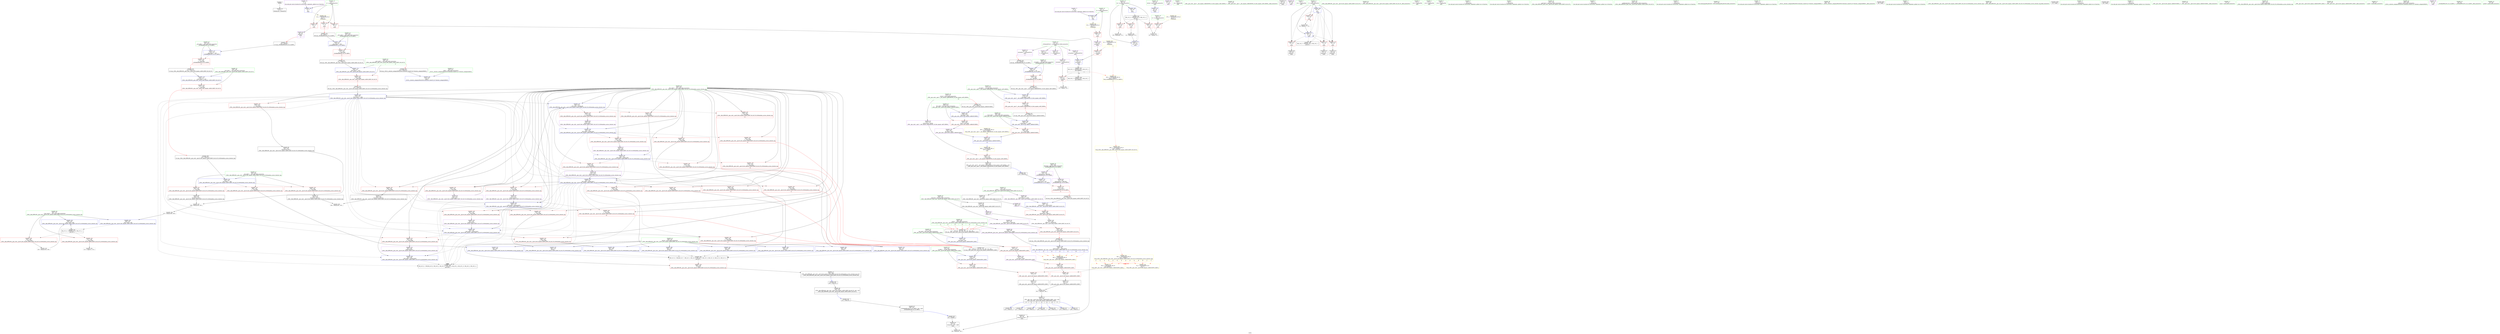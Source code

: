 digraph "SVFG" {
	label="SVFG";

	Node0x55b4dfb639b0 [shape=record,color=grey,label="{NodeID: 0\nNullPtr}"];
	Node0x55b4dfb639b0 -> Node0x55b4dfbcee60[style=solid];
	Node0x55b4dfbd1110 [shape=record,color=blue,label="{NodeID: 194\n196\<--255\n__trip_count\<--dec\n_ZSt9__find_ifIPKcN9__gnu_cxx5__ops16_Iter_equals_valIS0_EEET_S6_S6_T0_St26random_access_iterator_tag\n}"];
	Node0x55b4dfbd1110 -> Node0x55b4dfbec0e0[style=dashed];
	Node0x55b4dfbce3c0 [shape=record,color=red,label="{NodeID: 111\n82\<--28\n\<--tci\nmain\n}"];
	Node0x55b4dfbce3c0 -> Node0x55b4dfbde3a0[style=solid];
	Node0x55b4dfbcc630 [shape=record,color=green,label="{NodeID: 28\n108\<--109\nagg.tmp\<--agg.tmp_field_insensitive\n_ZSt4findIPKccET_S2_S2_RKT0_\n}"];
	Node0x55b4dfbcc630 -> Node0x55b4dfbd0820[style=solid];
	Node0x55b4dfbcc630 -> Node0x55b4dfbd08f0[style=solid];
	Node0x55b4dfbd4280 [shape=record,color=red,label="{NodeID: 139\n244\<--192\n\<--__first.addr\n_ZSt9__find_ifIPKcN9__gnu_cxx5__ops16_Iter_equals_valIS0_EEET_S6_S6_T0_St26random_access_iterator_tag\n|{<s0>14}}"];
	Node0x55b4dfbd4280:s0 -> Node0x55b4dfc0ae30[style=solid,color=red];
	Node0x55b4dfbcee60 [shape=record,color=black,label="{NodeID: 56\n2\<--3\ndummyVal\<--dummyVal\n}"];
	Node0x55b4dfc0a590 [shape=record,color=black,label="{NodeID: 416\n101 = PHI(62, )\n2nd arg _ZSt4findIPKccET_S2_S2_RKT0_ }"];
	Node0x55b4dfc0a590 -> Node0x55b4dfbd6020[style=solid];
	Node0x55b4dfbefc10 [shape=record,color=yellow,style=double,label="{NodeID: 333\n2V_1 = ENCHI(MR_2V_0)\npts\{1 \}\nFun[main]|{|<s1>3}}"];
	Node0x55b4dfbefc10 -> Node0x55b4dfbd3170[style=dashed];
	Node0x55b4dfbefc10:s1 -> Node0x55b4dfbee910[style=dashed,color=red];
	Node0x55b4dfbd59a0 [shape=record,color=blue,label="{NodeID: 167\n24\<--33\nretval\<--\nmain\n}"];
	Node0x55b4dfbd05b0 [shape=record,color=purple,label="{NodeID: 84\n44\<--17\n\<--.str.3\nmain\n}"];
	Node0x55b4dfbc3d80 [shape=record,color=green,label="{NodeID: 1\n4\<--1\n.str\<--dummyObj\nGlob }"];
	Node0x55b4dfbd11e0 [shape=record,color=blue,label="{NodeID: 195\n186\<--268\nretval\<--\n_ZSt9__find_ifIPKcN9__gnu_cxx5__ops16_Iter_equals_valIS0_EEET_S6_S6_T0_St26random_access_iterator_tag\n}"];
	Node0x55b4dfbd11e0 -> Node0x55b4dfbeade0[style=dashed];
	Node0x55b4dfbce490 [shape=record,color=red,label="{NodeID: 112\n90\<--28\n\<--tci\nmain\n}"];
	Node0x55b4dfbce490 -> Node0x55b4dfbde520[style=solid];
	Node0x55b4dfbcc700 [shape=record,color=green,label="{NodeID: 29\n117\<--118\n_ZN9__gnu_cxx5__ops17__iter_equals_valIKcEENS0_16_Iter_equals_valIT_EERS4_\<--_ZN9__gnu_cxx5__ops17__iter_equals_valIKcEENS0_16_Iter_equals_valIT_EERS4__field_insensitive\n}"];
	Node0x55b4dfbd4350 [shape=record,color=red,label="{NodeID: 140\n247\<--192\n\<--__first.addr\n_ZSt9__find_ifIPKcN9__gnu_cxx5__ops16_Iter_equals_valIS0_EEET_S6_S6_T0_St26random_access_iterator_tag\n}"];
	Node0x55b4dfbd4350 -> Node0x55b4dfbd0f70[style=solid];
	Node0x55b4dfbcef60 [shape=record,color=black,label="{NodeID: 57\n23\<--33\nmain_ret\<--\nmain\n}"];
	Node0x55b4dfc0a6d0 [shape=record,color=black,label="{NodeID: 417\n169 = PHI(115, )\n0th arg _ZN9__gnu_cxx5__ops17__iter_equals_valIKcEENS0_16_Iter_equals_valIT_EERS4_ }"];
	Node0x55b4dfc0a6d0 -> Node0x55b4dfbd6500[style=solid];
	Node0x55b4dfbefd20 [shape=record,color=yellow,style=double,label="{NodeID: 334\n4V_1 = ENCHI(MR_4V_0)\npts\{7 \}\nFun[main]}"];
	Node0x55b4dfbefd20 -> Node0x55b4dfbcdee0[style=dashed];
	Node0x55b4dfbefd20 -> Node0x55b4dfbcdfb0[style=dashed];
	Node0x55b4dfbefd20 -> Node0x55b4dfbce080[style=dashed];
	Node0x55b4dfbd5a70 [shape=record,color=blue,label="{NodeID: 168\n28\<--33\ntci\<--\nmain\n}"];
	Node0x55b4dfbd5a70 -> Node0x55b4dfbe99e0[style=dashed];
	Node0x55b4dfbd0680 [shape=record,color=purple,label="{NodeID: 85\n84\<--19\n\<--.str.4\nmain\n}"];
	Node0x55b4dfbc3e10 [shape=record,color=green,label="{NodeID: 2\n8\<--1\n.str.1\<--dummyObj\nGlob }"];
	Node0x55b4dfbd12b0 [shape=record,color=blue,label="{NodeID: 196\n192\<--272\n__first.addr\<--incdec.ptr19\n_ZSt9__find_ifIPKcN9__gnu_cxx5__ops16_Iter_equals_valIS0_EEET_S6_S6_T0_St26random_access_iterator_tag\n}"];
	Node0x55b4dfbd12b0 -> Node0x55b4dfbd4830[style=dashed];
	Node0x55b4dfbd12b0 -> Node0x55b4dfbd4900[style=dashed];
	Node0x55b4dfbd12b0 -> Node0x55b4dfbd49d0[style=dashed];
	Node0x55b4dfbd12b0 -> Node0x55b4dfbd1450[style=dashed];
	Node0x55b4dfbd12b0 -> Node0x55b4dfbeb2e0[style=dashed];
	Node0x55b4dfbce560 [shape=record,color=red,label="{NodeID: 113\n49\<--30\n\<--i\nmain\n}"];
	Node0x55b4dfbce560 -> Node0x55b4dfbcf030[style=solid];
	Node0x55b4dfbcc800 [shape=record,color=green,label="{NodeID: 30\n124\<--125\n_ZSt9__find_ifIPKcN9__gnu_cxx5__ops16_Iter_equals_valIS0_EEET_S6_S6_T0_\<--_ZSt9__find_ifIPKcN9__gnu_cxx5__ops16_Iter_equals_valIS0_EEET_S6_S6_T0__field_insensitive\n}"];
	Node0x55b4dfbd4420 [shape=record,color=red,label="{NodeID: 141\n250\<--192\n\<--__first.addr\n_ZSt9__find_ifIPKcN9__gnu_cxx5__ops16_Iter_equals_valIS0_EEET_S6_S6_T0_St26random_access_iterator_tag\n}"];
	Node0x55b4dfbd4420 -> Node0x55b4dfbcd930[style=solid];
	Node0x55b4dfbcf030 [shape=record,color=black,label="{NodeID: 58\n50\<--49\nidxprom\<--\nmain\n}"];
	Node0x55b4dfc0a810 [shape=record,color=black,label="{NodeID: 418\n315 = PHI(188, 188, 188, 188, 188, 188, 188, )\n0th arg _ZN9__gnu_cxx5__ops16_Iter_equals_valIKcEclIPS2_EEbT_ }"];
	Node0x55b4dfc0a810 -> Node0x55b4dfbd1860[style=solid];
	Node0x55b4dfbefe00 [shape=record,color=yellow,style=double,label="{NodeID: 335\n6V_1 = ENCHI(MR_6V_0)\npts\{11 \}\nFun[main]}"];
	Node0x55b4dfbefe00 -> Node0x55b4dfbce150[style=dashed];
	Node0x55b4dfbd5b40 [shape=record,color=blue,label="{NodeID: 169\n30\<--33\ni\<--\nmain\n}"];
	Node0x55b4dfbd5b40 -> Node0x55b4dfbce560[style=dashed];
	Node0x55b4dfbd5b40 -> Node0x55b4dfbce630[style=dashed];
	Node0x55b4dfbd5b40 -> Node0x55b4dfbce700[style=dashed];
	Node0x55b4dfbd5b40 -> Node0x55b4dfbd2fd0[style=dashed];
	Node0x55b4dfbd5b40 -> Node0x55b4dfbd5ce0[style=dashed];
	Node0x55b4dfbd5b40 -> Node0x55b4dfbe9ee0[style=dashed];
	Node0x55b4dfbd0750 [shape=record,color=purple,label="{NodeID: 86\n59\<--58\nadd.ptr\<--\nmain\n|{<s0>3}}"];
	Node0x55b4dfbd0750:s0 -> Node0x55b4dfc0a450[style=solid,color=red];
	Node0x55b4dfbca870 [shape=record,color=green,label="{NodeID: 3\n12\<--1\n.str.2\<--dummyObj\nGlob }"];
	Node0x55b4dfbd1380 [shape=record,color=blue,label="{NodeID: 197\n186\<--278\nretval\<--\n_ZSt9__find_ifIPKcN9__gnu_cxx5__ops16_Iter_equals_valIS0_EEET_S6_S6_T0_St26random_access_iterator_tag\n}"];
	Node0x55b4dfbd1380 -> Node0x55b4dfbeade0[style=dashed];
	Node0x55b4dfbce630 [shape=record,color=red,label="{NodeID: 114\n60\<--30\n\<--i\nmain\n}"];
	Node0x55b4dfbce630 -> Node0x55b4dfbcf100[style=solid];
	Node0x55b4dfbcc900 [shape=record,color=green,label="{NodeID: 31\n134\<--135\n__pred\<--__pred_field_insensitive\n_ZSt9__find_ifIPKcN9__gnu_cxx5__ops16_Iter_equals_valIS0_EEET_S6_S6_T0_\n}"];
	Node0x55b4dfbcc900 -> Node0x55b4dfbcf510[style=solid];
	Node0x55b4dfbcc900 -> Node0x55b4dfbd09c0[style=solid];
	Node0x55b4dfbd44f0 [shape=record,color=red,label="{NodeID: 142\n260\<--192\n\<--__first.addr\n_ZSt9__find_ifIPKcN9__gnu_cxx5__ops16_Iter_equals_valIS0_EEET_S6_S6_T0_St26random_access_iterator_tag\n}"];
	Node0x55b4dfbd44f0 -> Node0x55b4dfbcfac0[style=solid];
	Node0x55b4dfbcf100 [shape=record,color=black,label="{NodeID: 59\n61\<--60\nidxprom4\<--\nmain\n}"];
	Node0x55b4dfc0ae30 [shape=record,color=black,label="{NodeID: 419\n316 = PHI(215, 226, 235, 244, 265, 275, 285, )\n1st arg _ZN9__gnu_cxx5__ops16_Iter_equals_valIKcEclIPS2_EEbT_ }"];
	Node0x55b4dfc0ae30 -> Node0x55b4dfbd1930[style=solid];
	Node0x55b4dfbd5c10 [shape=record,color=blue,label="{NodeID: 170\n74\<--71\narrayidx9\<--\nmain\n}"];
	Node0x55b4dfbd5c10 -> Node0x55b4dfbecfe0[style=dashed];
	Node0x55b4dfbd0820 [shape=record,color=purple,label="{NodeID: 87\n119\<--108\ncoerce.dive\<--agg.tmp\n_ZSt4findIPKccET_S2_S2_RKT0_\n}"];
	Node0x55b4dfbd0820 -> Node0x55b4dfbd60f0[style=solid];
	Node0x55b4dfbca930 [shape=record,color=green,label="{NodeID: 4\n17\<--1\n.str.3\<--dummyObj\nGlob }"];
	Node0x55b4dfbd2c90 [shape=record,color=grey,label="{NodeID: 281\n69 = Binary(67, 68, )\n}"];
	Node0x55b4dfbd1450 [shape=record,color=blue,label="{NodeID: 198\n192\<--282\n__first.addr\<--incdec.ptr24\n_ZSt9__find_ifIPKcN9__gnu_cxx5__ops16_Iter_equals_valIS0_EEET_S6_S6_T0_St26random_access_iterator_tag\n}"];
	Node0x55b4dfbd1450 -> Node0x55b4dfbd4aa0[style=dashed];
	Node0x55b4dfbd1450 -> Node0x55b4dfbd4b70[style=dashed];
	Node0x55b4dfbd1450 -> Node0x55b4dfbd4c40[style=dashed];
	Node0x55b4dfbd1450 -> Node0x55b4dfbd15f0[style=dashed];
	Node0x55b4dfbd1450 -> Node0x55b4dfbeb2e0[style=dashed];
	Node0x55b4dfbce700 [shape=record,color=red,label="{NodeID: 115\n72\<--30\n\<--i\nmain\n}"];
	Node0x55b4dfbce700 -> Node0x55b4dfbcf370[style=solid];
	Node0x55b4dfbcc9d0 [shape=record,color=green,label="{NodeID: 32\n136\<--137\n__first.addr\<--__first.addr_field_insensitive\n_ZSt9__find_ifIPKcN9__gnu_cxx5__ops16_Iter_equals_valIS0_EEET_S6_S6_T0_\n|{|<s2>8}}"];
	Node0x55b4dfbcc9d0 -> Node0x55b4dfbd3580[style=solid];
	Node0x55b4dfbcc9d0 -> Node0x55b4dfbd6290[style=solid];
	Node0x55b4dfbcc9d0:s2 -> Node0x55b4dfc0b0f0[style=solid,color=red];
	Node0x55b4dfbd45c0 [shape=record,color=red,label="{NodeID: 143\n265\<--192\n\<--__first.addr\n_ZSt9__find_ifIPKcN9__gnu_cxx5__ops16_Iter_equals_valIS0_EEET_S6_S6_T0_St26random_access_iterator_tag\n|{<s0>15}}"];
	Node0x55b4dfbd45c0:s0 -> Node0x55b4dfc0ae30[style=solid,color=red];
	Node0x55b4dfbcf1d0 [shape=record,color=black,label="{NodeID: 60\n67\<--63\nsub.ptr.lhs.cast\<--call6\nmain\n}"];
	Node0x55b4dfbcf1d0 -> Node0x55b4dfbd2c90[style=solid];
	Node0x55b4dfc0b0f0 [shape=record,color=black,label="{NodeID: 420\n307 = PHI(136, )\n0th arg _ZSt19__iterator_categoryIPKcENSt15iterator_traitsIT_E17iterator_categoryERKS3_ }"];
	Node0x55b4dfc0b0f0 -> Node0x55b4dfbd1790[style=solid];
	Node0x55b4dfbeffc0 [shape=record,color=yellow,style=double,label="{NodeID: 337\n10V_1 = ENCHI(MR_10V_0)\npts\{27 \}\nFun[main]}"];
	Node0x55b4dfbeffc0 -> Node0x55b4dfbce220[style=dashed];
	Node0x55b4dfbd5ce0 [shape=record,color=blue,label="{NodeID: 171\n30\<--78\ni\<--inc\nmain\n}"];
	Node0x55b4dfbd5ce0 -> Node0x55b4dfbce560[style=dashed];
	Node0x55b4dfbd5ce0 -> Node0x55b4dfbce630[style=dashed];
	Node0x55b4dfbd5ce0 -> Node0x55b4dfbce700[style=dashed];
	Node0x55b4dfbd5ce0 -> Node0x55b4dfbd2fd0[style=dashed];
	Node0x55b4dfbd5ce0 -> Node0x55b4dfbd5ce0[style=dashed];
	Node0x55b4dfbd5ce0 -> Node0x55b4dfbe9ee0[style=dashed];
	Node0x55b4dfbd08f0 [shape=record,color=purple,label="{NodeID: 88\n121\<--108\ncoerce.dive1\<--agg.tmp\n_ZSt4findIPKccET_S2_S2_RKT0_\n}"];
	Node0x55b4dfbd08f0 -> Node0x55b4dfbd34b0[style=solid];
	Node0x55b4dfbca9f0 [shape=record,color=green,label="{NodeID: 5\n19\<--1\n.str.4\<--dummyObj\nGlob }"];
	Node0x55b4dfbd2e10 [shape=record,color=grey,label="{NodeID: 282\n255 = Binary(254, 256, )\n}"];
	Node0x55b4dfbd2e10 -> Node0x55b4dfbd1110[style=solid];
	Node0x55b4dfbd1520 [shape=record,color=blue,label="{NodeID: 199\n186\<--288\nretval\<--\n_ZSt9__find_ifIPKcN9__gnu_cxx5__ops16_Iter_equals_valIS0_EEET_S6_S6_T0_St26random_access_iterator_tag\n}"];
	Node0x55b4dfbd1520 -> Node0x55b4dfbeade0[style=dashed];
	Node0x55b4dfbd2fd0 [shape=record,color=red,label="{NodeID: 116\n77\<--30\n\<--i\nmain\n}"];
	Node0x55b4dfbd2fd0 -> Node0x55b4dfbde0a0[style=solid];
	Node0x55b4dfbccaa0 [shape=record,color=green,label="{NodeID: 33\n138\<--139\n__last.addr\<--__last.addr_field_insensitive\n_ZSt9__find_ifIPKcN9__gnu_cxx5__ops16_Iter_equals_valIS0_EEET_S6_S6_T0_\n}"];
	Node0x55b4dfbccaa0 -> Node0x55b4dfbd3650[style=solid];
	Node0x55b4dfbccaa0 -> Node0x55b4dfbd6360[style=solid];
	Node0x55b4dfbd4690 [shape=record,color=red,label="{NodeID: 144\n268\<--192\n\<--__first.addr\n_ZSt9__find_ifIPKcN9__gnu_cxx5__ops16_Iter_equals_valIS0_EEET_S6_S6_T0_St26random_access_iterator_tag\n}"];
	Node0x55b4dfbd4690 -> Node0x55b4dfbd11e0[style=solid];
	Node0x55b4dfbcf2a0 [shape=record,color=black,label="{NodeID: 61\n68\<--66\nsub.ptr.rhs.cast\<--\nmain\n}"];
	Node0x55b4dfbcf2a0 -> Node0x55b4dfbd2c90[style=solid];
	Node0x55b4dfc0b200 [shape=record,color=black,label="{NodeID: 421\n131 = PHI(113, )\n0th arg _ZSt9__find_ifIPKcN9__gnu_cxx5__ops16_Iter_equals_valIS0_EEET_S6_S6_T0_ }"];
	Node0x55b4dfc0b200 -> Node0x55b4dfbd6290[style=solid];
	Node0x55b4dfbd5db0 [shape=record,color=blue,label="{NodeID: 172\n28\<--91\ntci\<--inc12\nmain\n}"];
	Node0x55b4dfbd5db0 -> Node0x55b4dfbe99e0[style=dashed];
	Node0x55b4dfbd09c0 [shape=record,color=purple,label="{NodeID: 89\n146\<--134\ncoerce.dive\<--__pred\n_ZSt9__find_ifIPKcN9__gnu_cxx5__ops16_Iter_equals_valIS0_EEET_S6_S6_T0_\n}"];
	Node0x55b4dfbd09c0 -> Node0x55b4dfbd61c0[style=solid];
	Node0x55b4dfbcb260 [shape=record,color=green,label="{NodeID: 6\n33\<--1\n\<--dummyObj\nCan only get source location for instruction, argument, global var or function.}"];
	Node0x55b4dfbde0a0 [shape=record,color=grey,label="{NodeID: 283\n78 = Binary(77, 79, )\n}"];
	Node0x55b4dfbde0a0 -> Node0x55b4dfbd5ce0[style=solid];
	Node0x55b4dfbd15f0 [shape=record,color=blue,label="{NodeID: 200\n192\<--292\n__first.addr\<--incdec.ptr29\n_ZSt9__find_ifIPKcN9__gnu_cxx5__ops16_Iter_equals_valIS0_EEET_S6_S6_T0_St26random_access_iterator_tag\n}"];
	Node0x55b4dfbd15f0 -> Node0x55b4dfbeb2e0[style=dashed];
	Node0x55b4dfbd30a0 [shape=record,color=red,label="{NodeID: 117\n52\<--51\n\<--arrayidx\nmain\n}"];
	Node0x55b4dfbd30a0 -> Node0x55b4dfbdeb20[style=solid];
	Node0x55b4dfbccb70 [shape=record,color=green,label="{NodeID: 34\n140\<--141\nagg.tmp\<--agg.tmp_field_insensitive\n_ZSt9__find_ifIPKcN9__gnu_cxx5__ops16_Iter_equals_valIS0_EEET_S6_S6_T0_\n}"];
	Node0x55b4dfbccb70 -> Node0x55b4dfbcf5e0[style=solid];
	Node0x55b4dfbccb70 -> Node0x55b4dfbd0a90[style=solid];
	Node0x55b4dfbd4760 [shape=record,color=red,label="{NodeID: 145\n271\<--192\n\<--__first.addr\n_ZSt9__find_ifIPKcN9__gnu_cxx5__ops16_Iter_equals_valIS0_EEET_S6_S6_T0_St26random_access_iterator_tag\n}"];
	Node0x55b4dfbd4760 -> Node0x55b4dfbcda00[style=solid];
	Node0x55b4dfbcf370 [shape=record,color=black,label="{NodeID: 62\n73\<--72\nidxprom8\<--\nmain\n}"];
	Node0x55b4dfc0b310 [shape=record,color=black,label="{NodeID: 422\n132 = PHI(114, )\n1st arg _ZSt9__find_ifIPKcN9__gnu_cxx5__ops16_Iter_equals_valIS0_EEET_S6_S6_T0_ }"];
	Node0x55b4dfc0b310 -> Node0x55b4dfbd6360[style=solid];
	Node0x55b4dfbd5e80 [shape=record,color=blue,label="{NodeID: 173\n102\<--99\n__first.addr\<--__first\n_ZSt4findIPKccET_S2_S2_RKT0_\n}"];
	Node0x55b4dfbd5e80 -> Node0x55b4dfbd3240[style=dashed];
	Node0x55b4dfbd0a90 [shape=record,color=purple,label="{NodeID: 90\n162\<--140\ncoerce.dive2\<--agg.tmp\n_ZSt9__find_ifIPKcN9__gnu_cxx5__ops16_Iter_equals_valIS0_EEET_S6_S6_T0_\n}"];
	Node0x55b4dfbd0a90 -> Node0x55b4dfbd3720[style=solid];
	Node0x55b4dfbcb2f0 [shape=record,color=green,label="{NodeID: 7\n54\<--1\n\<--dummyObj\nCan only get source location for instruction, argument, global var or function.}"];
	Node0x55b4dfbde220 [shape=record,color=grey,label="{NodeID: 284\n263 = Binary(261, 262, )\n}"];
	Node0x55b4dfbd16c0 [shape=record,color=blue,label="{NodeID: 201\n186\<--296\nretval\<--\n_ZSt9__find_ifIPKcN9__gnu_cxx5__ops16_Iter_equals_valIS0_EEET_S6_S6_T0_St26random_access_iterator_tag\n}"];
	Node0x55b4dfbd16c0 -> Node0x55b4dfbeade0[style=dashed];
	Node0x55b4dfbd3170 [shape=record,color=red,label="{NodeID: 118\n71\<--70\n\<--arrayidx7\nmain\n}"];
	Node0x55b4dfbd3170 -> Node0x55b4dfbd5c10[style=solid];
	Node0x55b4dfbccc40 [shape=record,color=green,label="{NodeID: 35\n142\<--143\nagg.tmp1\<--agg.tmp1_field_insensitive\n_ZSt9__find_ifIPKcN9__gnu_cxx5__ops16_Iter_equals_valIS0_EEET_S6_S6_T0_\n}"];
	Node0x55b4dfbd7be0 [shape=record,color=yellow,style=double,label="{NodeID: 395\n39V_2 = CSCHI(MR_39V_1)\npts\{1710000 \}\nCS[]}"];
	Node0x55b4dfbd7be0 -> Node0x55b4dfbd38c0[style=dashed];
	Node0x55b4dfbd4830 [shape=record,color=red,label="{NodeID: 146\n275\<--192\n\<--__first.addr\n_ZSt9__find_ifIPKcN9__gnu_cxx5__ops16_Iter_equals_valIS0_EEET_S6_S6_T0_St26random_access_iterator_tag\n|{<s0>16}}"];
	Node0x55b4dfbd4830:s0 -> Node0x55b4dfc0ae30[style=solid,color=red];
	Node0x55b4dfbcf440 [shape=record,color=black,label="{NodeID: 63\n98\<--123\n_ZSt4findIPKccET_S2_S2_RKT0__ret\<--call2\n_ZSt4findIPKccET_S2_S2_RKT0_\n|{<s0>3}}"];
	Node0x55b4dfbcf440:s0 -> Node0x55b4dfc09380[style=solid,color=blue];
	Node0x55b4dfc0b420 [shape=record,color=black,label="{NodeID: 423\n133 = PHI(122, )\n2nd arg _ZSt9__find_ifIPKcN9__gnu_cxx5__ops16_Iter_equals_valIS0_EEET_S6_S6_T0_ }"];
	Node0x55b4dfc0b420 -> Node0x55b4dfbd61c0[style=solid];
	Node0x55b4dfbd5f50 [shape=record,color=blue,label="{NodeID: 174\n104\<--100\n__last.addr\<--__last\n_ZSt4findIPKccET_S2_S2_RKT0_\n}"];
	Node0x55b4dfbd5f50 -> Node0x55b4dfbd3310[style=dashed];
	Node0x55b4dfbd0b60 [shape=record,color=purple,label="{NodeID: 91\n347\<--152\noffset_0\<--\n}"];
	Node0x55b4dfbd0b60 -> Node0x55b4dfbd6430[style=solid];
	Node0x55b4dfbcb380 [shape=record,color=green,label="{NodeID: 8\n79\<--1\n\<--dummyObj\nCan only get source location for instruction, argument, global var or function.}"];
	Node0x55b4dfbde3a0 [shape=record,color=grey,label="{NodeID: 285\n83 = Binary(82, 79, )\n}"];
	Node0x55b4dfbd1790 [shape=record,color=blue,label="{NodeID: 202\n310\<--307\n.addr\<--\n_ZSt19__iterator_categoryIPKcENSt15iterator_traitsIT_E17iterator_categoryERKS3_\n}"];
	Node0x55b4dfbd3240 [shape=record,color=red,label="{NodeID: 119\n113\<--102\n\<--__first.addr\n_ZSt4findIPKccET_S2_S2_RKT0_\n|{<s0>6}}"];
	Node0x55b4dfbd3240:s0 -> Node0x55b4dfc0b200[style=solid,color=red];
	Node0x55b4dfbccd10 [shape=record,color=green,label="{NodeID: 36\n144\<--145\nundef.agg.tmp\<--undef.agg.tmp_field_insensitive\n_ZSt9__find_ifIPKcN9__gnu_cxx5__ops16_Iter_equals_valIS0_EEET_S6_S6_T0_\n}"];
	Node0x55b4df8c8270 [shape=record,color=black,label="{NodeID: 396\n184 = PHI(151, )\n1st arg _ZSt9__find_ifIPKcN9__gnu_cxx5__ops16_Iter_equals_valIS0_EEET_S6_S6_T0_St26random_access_iterator_tag }"];
	Node0x55b4df8c8270 -> Node0x55b4dfbd6770[style=solid];
	Node0x55b4dfbee910 [shape=record,color=yellow,style=double,label="{NodeID: 313\n26V_1 = ENCHI(MR_26V_0)\npts\{1 160000 \}\nFun[_ZSt4findIPKccET_S2_S2_RKT0_]|{<s0>6}}"];
	Node0x55b4dfbee910:s0 -> Node0x55b4dfbef560[style=dashed,color=red];
	Node0x55b4dfbd4900 [shape=record,color=red,label="{NodeID: 147\n278\<--192\n\<--__first.addr\n_ZSt9__find_ifIPKcN9__gnu_cxx5__ops16_Iter_equals_valIS0_EEET_S6_S6_T0_St26random_access_iterator_tag\n}"];
	Node0x55b4dfbd4900 -> Node0x55b4dfbd1380[style=solid];
	Node0x55b4dfbcf510 [shape=record,color=black,label="{NodeID: 64\n153\<--134\n\<--__pred\n_ZSt9__find_ifIPKcN9__gnu_cxx5__ops16_Iter_equals_valIS0_EEET_S6_S6_T0_\n}"];
	Node0x55b4dfbcf510 -> Node0x55b4dfbd0c30[style=solid];
	Node0x55b4dfc0b530 [shape=record,color=black,label="{NodeID: 424\n183 = PHI(150, )\n0th arg _ZSt9__find_ifIPKcN9__gnu_cxx5__ops16_Iter_equals_valIS0_EEET_S6_S6_T0_St26random_access_iterator_tag }"];
	Node0x55b4dfc0b530 -> Node0x55b4dfbd66a0[style=solid];
	Node0x55b4dfbd6020 [shape=record,color=blue,label="{NodeID: 175\n106\<--101\n__val.addr\<--__val\n_ZSt4findIPKccET_S2_S2_RKT0_\n}"];
	Node0x55b4dfbd6020 -> Node0x55b4dfbd33e0[style=dashed];
	Node0x55b4dfbd0c30 [shape=record,color=purple,label="{NodeID: 92\n348\<--153\noffset_0\<--\n}"];
	Node0x55b4dfbd0c30 -> Node0x55b4dfbd56d0[style=solid];
	Node0x55b4dfbcb480 [shape=record,color=green,label="{NodeID: 9\n155\<--1\n\<--dummyObj\nCan only get source location for instruction, argument, global var or function.}"];
	Node0x55b4dfbde520 [shape=record,color=grey,label="{NodeID: 286\n91 = Binary(90, 79, )\n}"];
	Node0x55b4dfbde520 -> Node0x55b4dfbd5db0[style=solid];
	Node0x55b4dfbd1860 [shape=record,color=blue,label="{NodeID: 203\n317\<--315\nthis.addr\<--this\n_ZN9__gnu_cxx5__ops16_Iter_equals_valIKcEclIPS2_EEbT_\n}"];
	Node0x55b4dfbd1860 -> Node0x55b4dfbd5120[style=dashed];
	Node0x55b4dfbd3310 [shape=record,color=red,label="{NodeID: 120\n114\<--104\n\<--__last.addr\n_ZSt4findIPKccET_S2_S2_RKT0_\n|{<s0>6}}"];
	Node0x55b4dfbd3310:s0 -> Node0x55b4dfc0b310[style=solid,color=red];
	Node0x55b4dfbccde0 [shape=record,color=green,label="{NodeID: 37\n157\<--158\nllvm.memcpy.p0i8.p0i8.i64\<--llvm.memcpy.p0i8.p0i8.i64_field_insensitive\n}"];
	Node0x55b4dfa76590 [shape=record,color=black,label="{NodeID: 397\n185 = PHI(163, )\n2nd arg _ZSt9__find_ifIPKcN9__gnu_cxx5__ops16_Iter_equals_valIS0_EEET_S6_S6_T0_St26random_access_iterator_tag }"];
	Node0x55b4dfa76590 -> Node0x55b4dfbd65d0[style=solid];
	Node0x55b4dfbd49d0 [shape=record,color=red,label="{NodeID: 148\n281\<--192\n\<--__first.addr\n_ZSt9__find_ifIPKcN9__gnu_cxx5__ops16_Iter_equals_valIS0_EEET_S6_S6_T0_St26random_access_iterator_tag\n}"];
	Node0x55b4dfbd49d0 -> Node0x55b4dfbcdad0[style=solid];
	Node0x55b4dfbcf5e0 [shape=record,color=black,label="{NodeID: 65\n152\<--140\n\<--agg.tmp\n_ZSt9__find_ifIPKcN9__gnu_cxx5__ops16_Iter_equals_valIS0_EEET_S6_S6_T0_\n}"];
	Node0x55b4dfbcf5e0 -> Node0x55b4dfbd0b60[style=solid];
	Node0x55b4dfbd60f0 [shape=record,color=blue,label="{NodeID: 176\n119\<--116\ncoerce.dive\<--call\n_ZSt4findIPKccET_S2_S2_RKT0_\n}"];
	Node0x55b4dfbd60f0 -> Node0x55b4dfbd34b0[style=dashed];
	Node0x55b4dfbd0d00 [shape=record,color=purple,label="{NodeID: 93\n179\<--170\ncoerce.dive\<--retval\n_ZN9__gnu_cxx5__ops17__iter_equals_valIKcEENS0_16_Iter_equals_valIT_EERS4_\n}"];
	Node0x55b4dfbd0d00 -> Node0x55b4dfbd38c0[style=solid];
	Node0x55b4dfbcb580 [shape=record,color=green,label="{NodeID: 10\n156\<--1\n\<--dummyObj\nCan only get source location for instruction, argument, global var or function.}"];
	Node0x55b4dfbde6a0 [shape=record,color=grey,label="{NodeID: 287\n206 = Binary(204, 205, )\n}"];
	Node0x55b4dfbde6a0 -> Node0x55b4dfbde820[style=solid];
	Node0x55b4dfbd1930 [shape=record,color=blue,label="{NodeID: 204\n319\<--316\n__it.addr\<--__it\n_ZN9__gnu_cxx5__ops16_Iter_equals_valIKcEclIPS2_EEbT_\n}"];
	Node0x55b4dfbd1930 -> Node0x55b4dfbd51f0[style=dashed];
	Node0x55b4dfbd33e0 [shape=record,color=red,label="{NodeID: 121\n115\<--106\n\<--__val.addr\n_ZSt4findIPKccET_S2_S2_RKT0_\n|{<s0>5}}"];
	Node0x55b4dfbd33e0:s0 -> Node0x55b4dfc0a6d0[style=solid,color=red];
	Node0x55b4dfbccee0 [shape=record,color=green,label="{NodeID: 38\n160\<--161\n_ZSt19__iterator_categoryIPKcENSt15iterator_traitsIT_E17iterator_categoryERKS3_\<--_ZSt19__iterator_categoryIPKcENSt15iterator_traitsIT_E17iterator_categoryERKS3__field_insensitive\n}"];
	Node0x55b4dfc08ee0 [shape=record,color=black,label="{NodeID: 398\n86 = PHI()\n}"];
	Node0x55b4dfbeeb30 [shape=record,color=yellow,style=double,label="{NodeID: 315\n39V_1 = ENCHI(MR_39V_0)\npts\{1710000 \}\nFun[_ZN9__gnu_cxx5__ops17__iter_equals_valIKcEENS0_16_Iter_equals_valIT_EERS4_]|{<s0>10}}"];
	Node0x55b4dfbeeb30:s0 -> Node0x55b4dfbd1ba0[style=dashed,color=red];
	Node0x55b4dfbd4aa0 [shape=record,color=red,label="{NodeID: 149\n285\<--192\n\<--__first.addr\n_ZSt9__find_ifIPKcN9__gnu_cxx5__ops16_Iter_equals_valIS0_EEET_S6_S6_T0_St26random_access_iterator_tag\n|{<s0>17}}"];
	Node0x55b4dfbd4aa0:s0 -> Node0x55b4dfc0ae30[style=solid,color=red];
	Node0x55b4dfbcf6b0 [shape=record,color=black,label="{NodeID: 66\n130\<--164\n_ZSt9__find_ifIPKcN9__gnu_cxx5__ops16_Iter_equals_valIS0_EEET_S6_S6_T0__ret\<--call\n_ZSt9__find_ifIPKcN9__gnu_cxx5__ops16_Iter_equals_valIS0_EEET_S6_S6_T0_\n|{<s0>6}}"];
	Node0x55b4dfbcf6b0:s0 -> Node0x55b4dfc09690[style=solid,color=blue];
	Node0x55b4dfbd61c0 [shape=record,color=blue,label="{NodeID: 177\n146\<--133\ncoerce.dive\<--__pred.coerce\n_ZSt9__find_ifIPKcN9__gnu_cxx5__ops16_Iter_equals_valIS0_EEET_S6_S6_T0_\n}"];
	Node0x55b4dfbd61c0 -> Node0x55b4dfbd56d0[style=dashed];
	Node0x55b4dfbd0dd0 [shape=record,color=purple,label="{NodeID: 94\n198\<--188\ncoerce.dive\<--__pred\n_ZSt9__find_ifIPKcN9__gnu_cxx5__ops16_Iter_equals_valIS0_EEET_S6_S6_T0_St26random_access_iterator_tag\n}"];
	Node0x55b4dfbd0dd0 -> Node0x55b4dfbd65d0[style=solid];
	Node0x55b4dfbcb680 [shape=record,color=green,label="{NodeID: 11\n208\<--1\n\<--dummyObj\nCan only get source location for instruction, argument, global var or function.}"];
	Node0x55b4dfbde820 [shape=record,color=grey,label="{NodeID: 288\n207 = Binary(206, 208, )\n}"];
	Node0x55b4dfbde820 -> Node0x55b4dfbd6840[style=solid];
	Node0x55b4dfbd1a00 [shape=record,color=blue,label="{NodeID: 205\n336\<--334\nthis.addr\<--this\n_ZN9__gnu_cxx5__ops16_Iter_equals_valIKcEC2ERS2_\n}"];
	Node0x55b4dfbd1a00 -> Node0x55b4dfbd5530[style=dashed];
	Node0x55b4dfbd34b0 [shape=record,color=red,label="{NodeID: 122\n122\<--121\n\<--coerce.dive1\n_ZSt4findIPKccET_S2_S2_RKT0_\n|{<s0>6}}"];
	Node0x55b4dfbd34b0:s0 -> Node0x55b4dfc0b420[style=solid,color=red];
	Node0x55b4dfbccfe0 [shape=record,color=green,label="{NodeID: 39\n165\<--166\n_ZSt9__find_ifIPKcN9__gnu_cxx5__ops16_Iter_equals_valIS0_EEET_S6_S6_T0_St26random_access_iterator_tag\<--_ZSt9__find_ifIPKcN9__gnu_cxx5__ops16_Iter_equals_valIS0_EEET_S6_S6_T0_St26random_access_iterator_tag_field_insensitive\n}"];
	Node0x55b4dfc08fe0 [shape=record,color=black,label="{NodeID: 399\n35 = PHI()\n}"];
	Node0x55b4dfbd4b70 [shape=record,color=red,label="{NodeID: 150\n288\<--192\n\<--__first.addr\n_ZSt9__find_ifIPKcN9__gnu_cxx5__ops16_Iter_equals_valIS0_EEET_S6_S6_T0_St26random_access_iterator_tag\n}"];
	Node0x55b4dfbd4b70 -> Node0x55b4dfbd1520[style=solid];
	Node0x55b4dfbcf780 [shape=record,color=black,label="{NodeID: 67\n168\<--180\n_ZN9__gnu_cxx5__ops17__iter_equals_valIKcEENS0_16_Iter_equals_valIT_EERS4__ret\<--\n_ZN9__gnu_cxx5__ops17__iter_equals_valIKcEENS0_16_Iter_equals_valIT_EERS4_\n|{<s0>5}}"];
	Node0x55b4dfbcf780:s0 -> Node0x55b4dfc09550[style=solid,color=blue];
	Node0x55b4dfbd6290 [shape=record,color=blue,label="{NodeID: 178\n136\<--131\n__first.addr\<--__first\n_ZSt9__find_ifIPKcN9__gnu_cxx5__ops16_Iter_equals_valIS0_EEET_S6_S6_T0_\n}"];
	Node0x55b4dfbd6290 -> Node0x55b4dfbd3580[style=dashed];
	Node0x55b4dfbd0ea0 [shape=record,color=purple,label="{NodeID: 95\n224\<--223\nincdec.ptr\<--\n_ZSt9__find_ifIPKcN9__gnu_cxx5__ops16_Iter_equals_valIS0_EEET_S6_S6_T0_St26random_access_iterator_tag\n}"];
	Node0x55b4dfbd0ea0 -> Node0x55b4dfbd69e0[style=solid];
	Node0x55b4dfbcb780 [shape=record,color=green,label="{NodeID: 12\n213\<--1\n\<--dummyObj\nCan only get source location for instruction, argument, global var or function.}"];
	Node0x55b4dfbde9a0 [shape=record,color=grey,label="{NodeID: 289\n331 = cmp(326, 330, )\n}"];
	Node0x55b4dfbde9a0 -> Node0x55b4dfbcfe00[style=solid];
	Node0x55b4dfbd1ad0 [shape=record,color=blue,label="{NodeID: 206\n338\<--335\n__value.addr\<--__value\n_ZN9__gnu_cxx5__ops16_Iter_equals_valIKcEC2ERS2_\n}"];
	Node0x55b4dfbd1ad0 -> Node0x55b4dfbd5600[style=dashed];
	Node0x55b4dfbd3580 [shape=record,color=red,label="{NodeID: 123\n150\<--136\n\<--__first.addr\n_ZSt9__find_ifIPKcN9__gnu_cxx5__ops16_Iter_equals_valIS0_EEET_S6_S6_T0_\n|{<s0>9}}"];
	Node0x55b4dfbd3580:s0 -> Node0x55b4dfc0b530[style=solid,color=red];
	Node0x55b4dfbcd0e0 [shape=record,color=green,label="{NodeID: 40\n170\<--171\nretval\<--retval_field_insensitive\n_ZN9__gnu_cxx5__ops17__iter_equals_valIKcEENS0_16_Iter_equals_valIT_EERS4_\n|{|<s1>10}}"];
	Node0x55b4dfbcd0e0 -> Node0x55b4dfbd0d00[style=solid];
	Node0x55b4dfbcd0e0:s1 -> Node0x55b4dfc0a000[style=solid,color=red];
	Node0x55b4dfc090e0 [shape=record,color=black,label="{NodeID: 400\n46 = PHI()\n}"];
	Node0x55b4dfbeed20 [shape=record,color=yellow,style=double,label="{NodeID: 317\n16V_1 = ENCHI(MR_16V_0)\npts\{160000 \}\nFun[_ZN9__gnu_cxx5__ops16_Iter_equals_valIKcEclIPS2_EEbT_]}"];
	Node0x55b4dfbeed20 -> Node0x55b4dfbd5460[style=dashed];
	Node0x55b4dfbd4c40 [shape=record,color=red,label="{NodeID: 151\n291\<--192\n\<--__first.addr\n_ZSt9__find_ifIPKcN9__gnu_cxx5__ops16_Iter_equals_valIS0_EEET_S6_S6_T0_St26random_access_iterator_tag\n}"];
	Node0x55b4dfbd4c40 -> Node0x55b4dfbcdba0[style=solid];
	Node0x55b4dfbcf850 [shape=record,color=black,label="{NodeID: 68\n204\<--202\nsub.ptr.lhs.cast\<--\n_ZSt9__find_ifIPKcN9__gnu_cxx5__ops16_Iter_equals_valIS0_EEET_S6_S6_T0_St26random_access_iterator_tag\n}"];
	Node0x55b4dfbcf850 -> Node0x55b4dfbde6a0[style=solid];
	Node0x55b4dfbd6360 [shape=record,color=blue,label="{NodeID: 179\n138\<--132\n__last.addr\<--__last\n_ZSt9__find_ifIPKcN9__gnu_cxx5__ops16_Iter_equals_valIS0_EEET_S6_S6_T0_\n}"];
	Node0x55b4dfbd6360 -> Node0x55b4dfbd3650[style=dashed];
	Node0x55b4dfbcd790 [shape=record,color=purple,label="{NodeID: 96\n233\<--232\nincdec.ptr4\<--\n_ZSt9__find_ifIPKcN9__gnu_cxx5__ops16_Iter_equals_valIS0_EEET_S6_S6_T0_St26random_access_iterator_tag\n}"];
	Node0x55b4dfbcd790 -> Node0x55b4dfbd6b80[style=solid];
	Node0x55b4dfbcb880 [shape=record,color=green,label="{NodeID: 13\n256\<--1\n\<--dummyObj\nCan only get source location for instruction, argument, global var or function.}"];
	Node0x55b4dfbdeb20 [shape=record,color=grey,label="{NodeID: 290\n53 = cmp(52, 54, )\n}"];
	Node0x55b4dfbd1ba0 [shape=record,color=blue,label="{NodeID: 207\n343\<--344\n_M_value\<--\n_ZN9__gnu_cxx5__ops16_Iter_equals_valIKcEC2ERS2_\n|{<s0>10}}"];
	Node0x55b4dfbd1ba0:s0 -> Node0x55b4dfbd7be0[style=dashed,color=blue];
	Node0x55b4dfbd3650 [shape=record,color=red,label="{NodeID: 124\n151\<--138\n\<--__last.addr\n_ZSt9__find_ifIPKcN9__gnu_cxx5__ops16_Iter_equals_valIS0_EEET_S6_S6_T0_\n|{<s0>9}}"];
	Node0x55b4dfbd3650:s0 -> Node0x55b4df8c8270[style=solid,color=red];
	Node0x55b4dfbcd1b0 [shape=record,color=green,label="{NodeID: 41\n172\<--173\n__val.addr\<--__val.addr_field_insensitive\n_ZN9__gnu_cxx5__ops17__iter_equals_valIKcEENS0_16_Iter_equals_valIT_EERS4_\n}"];
	Node0x55b4dfbcd1b0 -> Node0x55b4dfbd37f0[style=solid];
	Node0x55b4dfbcd1b0 -> Node0x55b4dfbd6500[style=solid];
	Node0x55b4dfc091e0 [shape=record,color=black,label="{NodeID: 401\n266 = PHI(314, )\n}"];
	Node0x55b4dfbeee00 [shape=record,color=yellow,style=double,label="{NodeID: 318\n2V_1 = ENCHI(MR_2V_0)\npts\{1 \}\nFun[_ZN9__gnu_cxx5__ops16_Iter_equals_valIKcEclIPS2_EEbT_]}"];
	Node0x55b4dfbeee00 -> Node0x55b4dfbd52c0[style=dashed];
	Node0x55b4dfbd4d10 [shape=record,color=red,label="{NodeID: 152\n202\<--194\n\<--__last.addr\n_ZSt9__find_ifIPKcN9__gnu_cxx5__ops16_Iter_equals_valIS0_EEET_S6_S6_T0_St26random_access_iterator_tag\n}"];
	Node0x55b4dfbd4d10 -> Node0x55b4dfbcf850[style=solid];
	Node0x55b4dfbcf920 [shape=record,color=black,label="{NodeID: 69\n205\<--203\nsub.ptr.rhs.cast\<--\n_ZSt9__find_ifIPKcN9__gnu_cxx5__ops16_Iter_equals_valIS0_EEET_S6_S6_T0_St26random_access_iterator_tag\n}"];
	Node0x55b4dfbcf920 -> Node0x55b4dfbde6a0[style=solid];
	Node0x55b4dfbd6430 [shape=record,color=blue, style = dotted,label="{NodeID: 180\n347\<--349\noffset_0\<--dummyVal\n_ZSt9__find_ifIPKcN9__gnu_cxx5__ops16_Iter_equals_valIS0_EEET_S6_S6_T0_\n}"];
	Node0x55b4dfbd6430 -> Node0x55b4dfbd3720[style=dashed];
	Node0x55b4dfbcd860 [shape=record,color=purple,label="{NodeID: 97\n242\<--241\nincdec.ptr8\<--\n_ZSt9__find_ifIPKcN9__gnu_cxx5__ops16_Iter_equals_valIS0_EEET_S6_S6_T0_St26random_access_iterator_tag\n}"];
	Node0x55b4dfbcd860 -> Node0x55b4dfbd6d20[style=solid];
	Node0x55b4dfbcb980 [shape=record,color=green,label="{NodeID: 14\n6\<--7\na\<--a_field_insensitive\nGlob }"];
	Node0x55b4dfbcb980 -> Node0x55b4dfbcdee0[style=solid];
	Node0x55b4dfbcb980 -> Node0x55b4dfbcdfb0[style=solid];
	Node0x55b4dfbcb980 -> Node0x55b4dfbce080[style=solid];
	Node0x55b4dfbcb980 -> Node0x55b4dfbd57a0[style=solid];
	Node0x55b4dfbdeca0 [shape=record,color=grey,label="{NodeID: 291\n212 = cmp(211, 213, )\n}"];
	Node0x55b4dfbd3720 [shape=record,color=red,label="{NodeID: 125\n163\<--162\n\<--coerce.dive2\n_ZSt9__find_ifIPKcN9__gnu_cxx5__ops16_Iter_equals_valIS0_EEET_S6_S6_T0_\n|{<s0>9}}"];
	Node0x55b4dfbd3720:s0 -> Node0x55b4dfa76590[style=solid,color=red];
	Node0x55b4dfbcd280 [shape=record,color=green,label="{NodeID: 42\n177\<--178\n_ZN9__gnu_cxx5__ops16_Iter_equals_valIKcEC2ERS2_\<--_ZN9__gnu_cxx5__ops16_Iter_equals_valIKcEC2ERS2__field_insensitive\n}"];
	Node0x55b4dfc09380 [shape=record,color=black,label="{NodeID: 402\n63 = PHI(98, )\n}"];
	Node0x55b4dfc09380 -> Node0x55b4dfbcf1d0[style=solid];
	Node0x55b4dfbeeee0 [shape=record,color=yellow,style=double,label="{NodeID: 319\n49V_1 = ENCHI(MR_49V_0)\npts\{1890000 \}\nFun[_ZN9__gnu_cxx5__ops16_Iter_equals_valIKcEclIPS2_EEbT_]}"];
	Node0x55b4dfbeeee0 -> Node0x55b4dfbd5390[style=dashed];
	Node0x55b4dfbd4de0 [shape=record,color=red,label="{NodeID: 153\n259\<--194\n\<--__last.addr\n_ZSt9__find_ifIPKcN9__gnu_cxx5__ops16_Iter_equals_valIS0_EEET_S6_S6_T0_St26random_access_iterator_tag\n}"];
	Node0x55b4dfbd4de0 -> Node0x55b4dfbcf9f0[style=solid];
	Node0x55b4dfbcf9f0 [shape=record,color=black,label="{NodeID: 70\n261\<--259\nsub.ptr.lhs.cast13\<--\n_ZSt9__find_ifIPKcN9__gnu_cxx5__ops16_Iter_equals_valIS0_EEET_S6_S6_T0_St26random_access_iterator_tag\n}"];
	Node0x55b4dfbcf9f0 -> Node0x55b4dfbde220[style=solid];
	Node0x55b4dfbd6500 [shape=record,color=blue,label="{NodeID: 181\n172\<--169\n__val.addr\<--__val\n_ZN9__gnu_cxx5__ops17__iter_equals_valIKcEENS0_16_Iter_equals_valIT_EERS4_\n}"];
	Node0x55b4dfbd6500 -> Node0x55b4dfbd37f0[style=dashed];
	Node0x55b4dfbcd930 [shape=record,color=purple,label="{NodeID: 98\n251\<--250\nincdec.ptr12\<--\n_ZSt9__find_ifIPKcN9__gnu_cxx5__ops16_Iter_equals_valIS0_EEET_S6_S6_T0_St26random_access_iterator_tag\n}"];
	Node0x55b4dfbcd930 -> Node0x55b4dfbd1040[style=solid];
	Node0x55b4dfbcba80 [shape=record,color=green,label="{NodeID: 15\n10\<--11\nb\<--b_field_insensitive\nGlob }"];
	Node0x55b4dfbcba80 -> Node0x55b4dfbce150[style=solid];
	Node0x55b4dfbcba80 -> Node0x55b4dfbd58a0[style=solid];
	Node0x55b4dfbdee20 [shape=record,color=grey,label="{NodeID: 292\n42 = cmp(40, 41, )\n}"];
	Node0x55b4dfbd37f0 [shape=record,color=red,label="{NodeID: 126\n175\<--172\n\<--__val.addr\n_ZN9__gnu_cxx5__ops17__iter_equals_valIKcEENS0_16_Iter_equals_valIT_EERS4_\n|{<s0>10}}"];
	Node0x55b4dfbd37f0:s0 -> Node0x55b4dfc0a1d0[style=solid,color=red];
	Node0x55b4dfbcd380 [shape=record,color=green,label="{NodeID: 43\n186\<--187\nretval\<--retval_field_insensitive\n_ZSt9__find_ifIPKcN9__gnu_cxx5__ops16_Iter_equals_valIS0_EEET_S6_S6_T0_St26random_access_iterator_tag\n}"];
	Node0x55b4dfbcd380 -> Node0x55b4dfbd3990[style=solid];
	Node0x55b4dfbcd380 -> Node0x55b4dfbd6910[style=solid];
	Node0x55b4dfbcd380 -> Node0x55b4dfbd6ab0[style=solid];
	Node0x55b4dfbcd380 -> Node0x55b4dfbd6c50[style=solid];
	Node0x55b4dfbcd380 -> Node0x55b4dfbd0f70[style=solid];
	Node0x55b4dfbcd380 -> Node0x55b4dfbd11e0[style=solid];
	Node0x55b4dfbcd380 -> Node0x55b4dfbd1380[style=solid];
	Node0x55b4dfbcd380 -> Node0x55b4dfbd1520[style=solid];
	Node0x55b4dfbcd380 -> Node0x55b4dfbd16c0[style=solid];
	Node0x55b4dfc09550 [shape=record,color=black,label="{NodeID: 403\n116 = PHI(168, )\n}"];
	Node0x55b4dfc09550 -> Node0x55b4dfbd60f0[style=solid];
	Node0x55b4dfbd4eb0 [shape=record,color=red,label="{NodeID: 154\n296\<--194\n\<--__last.addr\n_ZSt9__find_ifIPKcN9__gnu_cxx5__ops16_Iter_equals_valIS0_EEET_S6_S6_T0_St26random_access_iterator_tag\n}"];
	Node0x55b4dfbd4eb0 -> Node0x55b4dfbd16c0[style=solid];
	Node0x55b4dfbcfac0 [shape=record,color=black,label="{NodeID: 71\n262\<--260\nsub.ptr.rhs.cast14\<--\n_ZSt9__find_ifIPKcN9__gnu_cxx5__ops16_Iter_equals_valIS0_EEET_S6_S6_T0_St26random_access_iterator_tag\n}"];
	Node0x55b4dfbcfac0 -> Node0x55b4dfbde220[style=solid];
	Node0x55b4dfbd65d0 [shape=record,color=blue,label="{NodeID: 182\n198\<--185\ncoerce.dive\<--__pred.coerce\n_ZSt9__find_ifIPKcN9__gnu_cxx5__ops16_Iter_equals_valIS0_EEET_S6_S6_T0_St26random_access_iterator_tag\n|{<s0>11|<s1>12|<s2>13|<s3>14|<s4>15|<s5>16|<s6>17}}"];
	Node0x55b4dfbd65d0:s0 -> Node0x55b4dfbeeee0[style=dashed,color=red];
	Node0x55b4dfbd65d0:s1 -> Node0x55b4dfbeeee0[style=dashed,color=red];
	Node0x55b4dfbd65d0:s2 -> Node0x55b4dfbeeee0[style=dashed,color=red];
	Node0x55b4dfbd65d0:s3 -> Node0x55b4dfbeeee0[style=dashed,color=red];
	Node0x55b4dfbd65d0:s4 -> Node0x55b4dfbeeee0[style=dashed,color=red];
	Node0x55b4dfbd65d0:s5 -> Node0x55b4dfbeeee0[style=dashed,color=red];
	Node0x55b4dfbd65d0:s6 -> Node0x55b4dfbeeee0[style=dashed,color=red];
	Node0x55b4dfbcda00 [shape=record,color=purple,label="{NodeID: 99\n272\<--271\nincdec.ptr19\<--\n_ZSt9__find_ifIPKcN9__gnu_cxx5__ops16_Iter_equals_valIS0_EEET_S6_S6_T0_St26random_access_iterator_tag\n}"];
	Node0x55b4dfbcda00 -> Node0x55b4dfbd12b0[style=solid];
	Node0x55b4dfbcbb80 [shape=record,color=green,label="{NodeID: 16\n14\<--16\n_ZZ4mainE3str\<--_ZZ4mainE3str_field_insensitive\nGlob }"];
	Node0x55b4dfbcbb80 -> Node0x55b4dfbd01a0[style=solid];
	Node0x55b4dfbcbb80 -> Node0x55b4dfbd0270[style=solid];
	Node0x55b4dfbcbb80 -> Node0x55b4dfbd0340[style=solid];
	Node0x55b4dfbcbb80 -> Node0x55b4dfbd0410[style=solid];
	Node0x55b4dfbcbb80 -> Node0x55b4dfbd04e0[style=solid];
	Node0x55b4dfbd38c0 [shape=record,color=red,label="{NodeID: 127\n180\<--179\n\<--coerce.dive\n_ZN9__gnu_cxx5__ops17__iter_equals_valIKcEENS0_16_Iter_equals_valIT_EERS4_\n}"];
	Node0x55b4dfbd38c0 -> Node0x55b4dfbcf780[style=solid];
	Node0x55b4dfbcd450 [shape=record,color=green,label="{NodeID: 44\n188\<--189\n__pred\<--__pred_field_insensitive\n_ZSt9__find_ifIPKcN9__gnu_cxx5__ops16_Iter_equals_valIS0_EEET_S6_S6_T0_St26random_access_iterator_tag\n|{|<s1>11|<s2>12|<s3>13|<s4>14|<s5>15|<s6>16|<s7>17}}"];
	Node0x55b4dfbcd450 -> Node0x55b4dfbd0dd0[style=solid];
	Node0x55b4dfbcd450:s1 -> Node0x55b4dfc0a810[style=solid,color=red];
	Node0x55b4dfbcd450:s2 -> Node0x55b4dfc0a810[style=solid,color=red];
	Node0x55b4dfbcd450:s3 -> Node0x55b4dfc0a810[style=solid,color=red];
	Node0x55b4dfbcd450:s4 -> Node0x55b4dfc0a810[style=solid,color=red];
	Node0x55b4dfbcd450:s5 -> Node0x55b4dfc0a810[style=solid,color=red];
	Node0x55b4dfbcd450:s6 -> Node0x55b4dfc0a810[style=solid,color=red];
	Node0x55b4dfbcd450:s7 -> Node0x55b4dfc0a810[style=solid,color=red];
	Node0x55b4dfc09690 [shape=record,color=black,label="{NodeID: 404\n123 = PHI(130, )\n}"];
	Node0x55b4dfc09690 -> Node0x55b4dfbcf440[style=solid];
	Node0x55b4dfbd4f80 [shape=record,color=red,label="{NodeID: 155\n211\<--196\n\<--__trip_count\n_ZSt9__find_ifIPKcN9__gnu_cxx5__ops16_Iter_equals_valIS0_EEET_S6_S6_T0_St26random_access_iterator_tag\n}"];
	Node0x55b4dfbd4f80 -> Node0x55b4dfbdeca0[style=solid];
	Node0x55b4dfbcfb90 [shape=record,color=black,label="{NodeID: 72\n182\<--299\n_ZSt9__find_ifIPKcN9__gnu_cxx5__ops16_Iter_equals_valIS0_EEET_S6_S6_T0_St26random_access_iterator_tag_ret\<--\n_ZSt9__find_ifIPKcN9__gnu_cxx5__ops16_Iter_equals_valIS0_EEET_S6_S6_T0_St26random_access_iterator_tag\n|{<s0>9}}"];
	Node0x55b4dfbcfb90:s0 -> Node0x55b4dfc097d0[style=solid,color=blue];
	Node0x55b4dfbd66a0 [shape=record,color=blue,label="{NodeID: 183\n192\<--183\n__first.addr\<--__first\n_ZSt9__find_ifIPKcN9__gnu_cxx5__ops16_Iter_equals_valIS0_EEET_S6_S6_T0_St26random_access_iterator_tag\n}"];
	Node0x55b4dfbd66a0 -> Node0x55b4dfbd3a60[style=dashed];
	Node0x55b4dfbd66a0 -> Node0x55b4dfbd3b30[style=dashed];
	Node0x55b4dfbd66a0 -> Node0x55b4dfbd3c00[style=dashed];
	Node0x55b4dfbd66a0 -> Node0x55b4dfbd3cd0[style=dashed];
	Node0x55b4dfbd66a0 -> Node0x55b4dfbd44f0[style=dashed];
	Node0x55b4dfbd66a0 -> Node0x55b4dfbd45c0[style=dashed];
	Node0x55b4dfbd66a0 -> Node0x55b4dfbd4690[style=dashed];
	Node0x55b4dfbd66a0 -> Node0x55b4dfbd4760[style=dashed];
	Node0x55b4dfbd66a0 -> Node0x55b4dfbd4830[style=dashed];
	Node0x55b4dfbd66a0 -> Node0x55b4dfbd4900[style=dashed];
	Node0x55b4dfbd66a0 -> Node0x55b4dfbd49d0[style=dashed];
	Node0x55b4dfbd66a0 -> Node0x55b4dfbd4aa0[style=dashed];
	Node0x55b4dfbd66a0 -> Node0x55b4dfbd4b70[style=dashed];
	Node0x55b4dfbd66a0 -> Node0x55b4dfbd4c40[style=dashed];
	Node0x55b4dfbd66a0 -> Node0x55b4dfbd69e0[style=dashed];
	Node0x55b4dfbd66a0 -> Node0x55b4dfbd12b0[style=dashed];
	Node0x55b4dfbd66a0 -> Node0x55b4dfbd1450[style=dashed];
	Node0x55b4dfbd66a0 -> Node0x55b4dfbd15f0[style=dashed];
	Node0x55b4dfbd66a0 -> Node0x55b4dfbeb2e0[style=dashed];
	Node0x55b4dfbcdad0 [shape=record,color=purple,label="{NodeID: 100\n282\<--281\nincdec.ptr24\<--\n_ZSt9__find_ifIPKcN9__gnu_cxx5__ops16_Iter_equals_valIS0_EEET_S6_S6_T0_St26random_access_iterator_tag\n}"];
	Node0x55b4dfbcdad0 -> Node0x55b4dfbd1450[style=solid];
	Node0x55b4dfbcbc80 [shape=record,color=green,label="{NodeID: 17\n21\<--22\nmain\<--main_field_insensitive\n}"];
	Node0x55b4dfbe99e0 [shape=record,color=black,label="{NodeID: 294\nMR_12V_3 = PHI(MR_12V_4, MR_12V_2, )\npts\{29 \}\n}"];
	Node0x55b4dfbe99e0 -> Node0x55b4dfbce2f0[style=dashed];
	Node0x55b4dfbe99e0 -> Node0x55b4dfbce3c0[style=dashed];
	Node0x55b4dfbe99e0 -> Node0x55b4dfbce490[style=dashed];
	Node0x55b4dfbe99e0 -> Node0x55b4dfbd5db0[style=dashed];
	Node0x55b4dfbd3990 [shape=record,color=red,label="{NodeID: 128\n299\<--186\n\<--retval\n_ZSt9__find_ifIPKcN9__gnu_cxx5__ops16_Iter_equals_valIS0_EEET_S6_S6_T0_St26random_access_iterator_tag\n}"];
	Node0x55b4dfbd3990 -> Node0x55b4dfbcfb90[style=solid];
	Node0x55b4dfbcd520 [shape=record,color=green,label="{NodeID: 45\n190\<--191\n\<--field_insensitive\n_ZSt9__find_ifIPKcN9__gnu_cxx5__ops16_Iter_equals_valIS0_EEET_S6_S6_T0_St26random_access_iterator_tag\n}"];
	Node0x55b4dfc097d0 [shape=record,color=black,label="{NodeID: 405\n164 = PHI(182, )\n}"];
	Node0x55b4dfc097d0 -> Node0x55b4dfbcf6b0[style=solid];
	Node0x55b4dfbd5050 [shape=record,color=red,label="{NodeID: 156\n254\<--196\n\<--__trip_count\n_ZSt9__find_ifIPKcN9__gnu_cxx5__ops16_Iter_equals_valIS0_EEET_S6_S6_T0_St26random_access_iterator_tag\n}"];
	Node0x55b4dfbd5050 -> Node0x55b4dfbd2e10[style=solid];
	Node0x55b4dfbcfc60 [shape=record,color=black,label="{NodeID: 73\n326\<--325\nconv\<--\n_ZN9__gnu_cxx5__ops16_Iter_equals_valIKcEclIPS2_EEbT_\n}"];
	Node0x55b4dfbcfc60 -> Node0x55b4dfbde9a0[style=solid];
	Node0x55b4dfbd6770 [shape=record,color=blue,label="{NodeID: 184\n194\<--184\n__last.addr\<--__last\n_ZSt9__find_ifIPKcN9__gnu_cxx5__ops16_Iter_equals_valIS0_EEET_S6_S6_T0_St26random_access_iterator_tag\n}"];
	Node0x55b4dfbd6770 -> Node0x55b4dfbd4d10[style=dashed];
	Node0x55b4dfbd6770 -> Node0x55b4dfbd4de0[style=dashed];
	Node0x55b4dfbd6770 -> Node0x55b4dfbd4eb0[style=dashed];
	Node0x55b4dfbcdba0 [shape=record,color=purple,label="{NodeID: 101\n292\<--291\nincdec.ptr29\<--\n_ZSt9__find_ifIPKcN9__gnu_cxx5__ops16_Iter_equals_valIS0_EEET_S6_S6_T0_St26random_access_iterator_tag\n}"];
	Node0x55b4dfbcdba0 -> Node0x55b4dfbd15f0[style=solid];
	Node0x55b4dfbcbd80 [shape=record,color=green,label="{NodeID: 18\n24\<--25\nretval\<--retval_field_insensitive\nmain\n}"];
	Node0x55b4dfbcbd80 -> Node0x55b4dfbd59a0[style=solid];
	Node0x55b4dfbe9ee0 [shape=record,color=black,label="{NodeID: 295\nMR_14V_2 = PHI(MR_14V_4, MR_14V_1, )\npts\{31 \}\n}"];
	Node0x55b4dfbe9ee0 -> Node0x55b4dfbd5b40[style=dashed];
	Node0x55b4dfbd3a60 [shape=record,color=red,label="{NodeID: 129\n203\<--192\n\<--__first.addr\n_ZSt9__find_ifIPKcN9__gnu_cxx5__ops16_Iter_equals_valIS0_EEET_S6_S6_T0_St26random_access_iterator_tag\n}"];
	Node0x55b4dfbd3a60 -> Node0x55b4dfbcf920[style=solid];
	Node0x55b4dfbcd5f0 [shape=record,color=green,label="{NodeID: 46\n192\<--193\n__first.addr\<--__first.addr_field_insensitive\n_ZSt9__find_ifIPKcN9__gnu_cxx5__ops16_Iter_equals_valIS0_EEET_S6_S6_T0_St26random_access_iterator_tag\n}"];
	Node0x55b4dfbcd5f0 -> Node0x55b4dfbd3a60[style=solid];
	Node0x55b4dfbcd5f0 -> Node0x55b4dfbd3b30[style=solid];
	Node0x55b4dfbcd5f0 -> Node0x55b4dfbd3c00[style=solid];
	Node0x55b4dfbcd5f0 -> Node0x55b4dfbd3cd0[style=solid];
	Node0x55b4dfbcd5f0 -> Node0x55b4dfbd3da0[style=solid];
	Node0x55b4dfbcd5f0 -> Node0x55b4dfbd3e70[style=solid];
	Node0x55b4dfbcd5f0 -> Node0x55b4dfbd3f40[style=solid];
	Node0x55b4dfbcd5f0 -> Node0x55b4dfbd4010[style=solid];
	Node0x55b4dfbcd5f0 -> Node0x55b4dfbd40e0[style=solid];
	Node0x55b4dfbcd5f0 -> Node0x55b4dfbd41b0[style=solid];
	Node0x55b4dfbcd5f0 -> Node0x55b4dfbd4280[style=solid];
	Node0x55b4dfbcd5f0 -> Node0x55b4dfbd4350[style=solid];
	Node0x55b4dfbcd5f0 -> Node0x55b4dfbd4420[style=solid];
	Node0x55b4dfbcd5f0 -> Node0x55b4dfbd44f0[style=solid];
	Node0x55b4dfbcd5f0 -> Node0x55b4dfbd45c0[style=solid];
	Node0x55b4dfbcd5f0 -> Node0x55b4dfbd4690[style=solid];
	Node0x55b4dfbcd5f0 -> Node0x55b4dfbd4760[style=solid];
	Node0x55b4dfbcd5f0 -> Node0x55b4dfbd4830[style=solid];
	Node0x55b4dfbcd5f0 -> Node0x55b4dfbd4900[style=solid];
	Node0x55b4dfbcd5f0 -> Node0x55b4dfbd49d0[style=solid];
	Node0x55b4dfbcd5f0 -> Node0x55b4dfbd4aa0[style=solid];
	Node0x55b4dfbcd5f0 -> Node0x55b4dfbd4b70[style=solid];
	Node0x55b4dfbcd5f0 -> Node0x55b4dfbd4c40[style=solid];
	Node0x55b4dfbcd5f0 -> Node0x55b4dfbd66a0[style=solid];
	Node0x55b4dfbcd5f0 -> Node0x55b4dfbd69e0[style=solid];
	Node0x55b4dfbcd5f0 -> Node0x55b4dfbd6b80[style=solid];
	Node0x55b4dfbcd5f0 -> Node0x55b4dfbd6d20[style=solid];
	Node0x55b4dfbcd5f0 -> Node0x55b4dfbd1040[style=solid];
	Node0x55b4dfbcd5f0 -> Node0x55b4dfbd12b0[style=solid];
	Node0x55b4dfbcd5f0 -> Node0x55b4dfbd1450[style=solid];
	Node0x55b4dfbcd5f0 -> Node0x55b4dfbd15f0[style=solid];
	Node0x55b4dfc09910 [shape=record,color=black,label="{NodeID: 406\n216 = PHI(314, )\n}"];
	Node0x55b4dfbd5120 [shape=record,color=red,label="{NodeID: 157\n323\<--317\nthis1\<--this.addr\n_ZN9__gnu_cxx5__ops16_Iter_equals_valIKcEclIPS2_EEbT_\n}"];
	Node0x55b4dfbd5120 -> Node0x55b4dfbcdc70[style=solid];
	Node0x55b4dfbcfd30 [shape=record,color=black,label="{NodeID: 74\n330\<--329\nconv2\<--\n_ZN9__gnu_cxx5__ops16_Iter_equals_valIKcEclIPS2_EEbT_\n}"];
	Node0x55b4dfbcfd30 -> Node0x55b4dfbde9a0[style=solid];
	Node0x55b4dfbd6840 [shape=record,color=blue,label="{NodeID: 185\n196\<--207\n__trip_count\<--shr\n_ZSt9__find_ifIPKcN9__gnu_cxx5__ops16_Iter_equals_valIS0_EEET_S6_S6_T0_St26random_access_iterator_tag\n}"];
	Node0x55b4dfbd6840 -> Node0x55b4dfbec0e0[style=dashed];
	Node0x55b4dfbcdc70 [shape=record,color=purple,label="{NodeID: 102\n327\<--323\n_M_value\<--this1\n_ZN9__gnu_cxx5__ops16_Iter_equals_valIKcEclIPS2_EEbT_\n}"];
	Node0x55b4dfbcdc70 -> Node0x55b4dfbd5390[style=solid];
	Node0x55b4dfbcbe50 [shape=record,color=green,label="{NodeID: 19\n26\<--27\ntc\<--tc_field_insensitive\nmain\n}"];
	Node0x55b4dfbcbe50 -> Node0x55b4dfbce220[style=solid];
	Node0x55b4dfbea3e0 [shape=record,color=black,label="{NodeID: 296\nMR_16V_2 = PHI(MR_16V_3, MR_16V_1, )\npts\{160000 \}\n}"];
	Node0x55b4dfbea3e0 -> Node0x55b4dfbecfe0[style=dashed];
	Node0x55b4dfbd3b30 [shape=record,color=red,label="{NodeID: 130\n215\<--192\n\<--__first.addr\n_ZSt9__find_ifIPKcN9__gnu_cxx5__ops16_Iter_equals_valIS0_EEET_S6_S6_T0_St26random_access_iterator_tag\n|{<s0>11}}"];
	Node0x55b4dfbd3b30:s0 -> Node0x55b4dfc0ae30[style=solid,color=red];
	Node0x55b4dfbcd6c0 [shape=record,color=green,label="{NodeID: 47\n194\<--195\n__last.addr\<--__last.addr_field_insensitive\n_ZSt9__find_ifIPKcN9__gnu_cxx5__ops16_Iter_equals_valIS0_EEET_S6_S6_T0_St26random_access_iterator_tag\n}"];
	Node0x55b4dfbcd6c0 -> Node0x55b4dfbd4d10[style=solid];
	Node0x55b4dfbcd6c0 -> Node0x55b4dfbd4de0[style=solid];
	Node0x55b4dfbcd6c0 -> Node0x55b4dfbd4eb0[style=solid];
	Node0x55b4dfbcd6c0 -> Node0x55b4dfbd6770[style=solid];
	Node0x55b4dfc09a20 [shape=record,color=black,label="{NodeID: 407\n227 = PHI(314, )\n}"];
	Node0x55b4dfbd51f0 [shape=record,color=red,label="{NodeID: 158\n324\<--319\n\<--__it.addr\n_ZN9__gnu_cxx5__ops16_Iter_equals_valIKcEclIPS2_EEbT_\n}"];
	Node0x55b4dfbd51f0 -> Node0x55b4dfbd52c0[style=solid];
	Node0x55b4dfbcfe00 [shape=record,color=black,label="{NodeID: 75\n314\<--331\n_ZN9__gnu_cxx5__ops16_Iter_equals_valIKcEclIPS2_EEbT__ret\<--cmp\n_ZN9__gnu_cxx5__ops16_Iter_equals_valIKcEclIPS2_EEbT_\n|{<s0>11|<s1>12|<s2>13|<s3>14|<s4>15|<s5>16|<s6>17}}"];
	Node0x55b4dfbcfe00:s0 -> Node0x55b4dfc09910[style=solid,color=blue];
	Node0x55b4dfbcfe00:s1 -> Node0x55b4dfc09a20[style=solid,color=blue];
	Node0x55b4dfbcfe00:s2 -> Node0x55b4dfc09b30[style=solid,color=blue];
	Node0x55b4dfbcfe00:s3 -> Node0x55b4dfc09c40[style=solid,color=blue];
	Node0x55b4dfbcfe00:s4 -> Node0x55b4dfc091e0[style=solid,color=blue];
	Node0x55b4dfbcfe00:s5 -> Node0x55b4dfc09d80[style=solid,color=blue];
	Node0x55b4dfbcfe00:s6 -> Node0x55b4dfc09ec0[style=solid,color=blue];
	Node0x55b4dfbd6910 [shape=record,color=blue,label="{NodeID: 186\n186\<--220\nretval\<--\n_ZSt9__find_ifIPKcN9__gnu_cxx5__ops16_Iter_equals_valIS0_EEET_S6_S6_T0_St26random_access_iterator_tag\n}"];
	Node0x55b4dfbd6910 -> Node0x55b4dfbeade0[style=dashed];
	Node0x55b4dfbcdd40 [shape=record,color=purple,label="{NodeID: 103\n343\<--342\n_M_value\<--this1\n_ZN9__gnu_cxx5__ops16_Iter_equals_valIKcEC2ERS2_\n}"];
	Node0x55b4dfbcdd40 -> Node0x55b4dfbd1ba0[style=solid];
	Node0x55b4dfbcbf20 [shape=record,color=green,label="{NodeID: 20\n28\<--29\ntci\<--tci_field_insensitive\nmain\n}"];
	Node0x55b4dfbcbf20 -> Node0x55b4dfbce2f0[style=solid];
	Node0x55b4dfbcbf20 -> Node0x55b4dfbce3c0[style=solid];
	Node0x55b4dfbcbf20 -> Node0x55b4dfbce490[style=solid];
	Node0x55b4dfbcbf20 -> Node0x55b4dfbd5a70[style=solid];
	Node0x55b4dfbcbf20 -> Node0x55b4dfbd5db0[style=solid];
	Node0x55b4dfbd3c00 [shape=record,color=red,label="{NodeID: 131\n220\<--192\n\<--__first.addr\n_ZSt9__find_ifIPKcN9__gnu_cxx5__ops16_Iter_equals_valIS0_EEET_S6_S6_T0_St26random_access_iterator_tag\n}"];
	Node0x55b4dfbd3c00 -> Node0x55b4dfbd6910[style=solid];
	Node0x55b4dfbce7b0 [shape=record,color=green,label="{NodeID: 48\n196\<--197\n__trip_count\<--__trip_count_field_insensitive\n_ZSt9__find_ifIPKcN9__gnu_cxx5__ops16_Iter_equals_valIS0_EEET_S6_S6_T0_St26random_access_iterator_tag\n}"];
	Node0x55b4dfbce7b0 -> Node0x55b4dfbd4f80[style=solid];
	Node0x55b4dfbce7b0 -> Node0x55b4dfbd5050[style=solid];
	Node0x55b4dfbce7b0 -> Node0x55b4dfbd6840[style=solid];
	Node0x55b4dfbce7b0 -> Node0x55b4dfbd1110[style=solid];
	Node0x55b4dfc09b30 [shape=record,color=black,label="{NodeID: 408\n236 = PHI(314, )\n}"];
	Node0x55b4dfbd52c0 [shape=record,color=red,label="{NodeID: 159\n325\<--324\n\<--\n_ZN9__gnu_cxx5__ops16_Iter_equals_valIKcEclIPS2_EEbT_\n}"];
	Node0x55b4dfbd52c0 -> Node0x55b4dfbcfc60[style=solid];
	Node0x55b4dfbcfed0 [shape=record,color=purple,label="{NodeID: 76\n5\<--4\n\<--.str\nCan only get source location for instruction, argument, global var or function.}"];
	Node0x55b4dfbcfed0 -> Node0x55b4dfbd57a0[style=solid];
	Node0x55b4dfbd69e0 [shape=record,color=blue,label="{NodeID: 187\n192\<--224\n__first.addr\<--incdec.ptr\n_ZSt9__find_ifIPKcN9__gnu_cxx5__ops16_Iter_equals_valIS0_EEET_S6_S6_T0_St26random_access_iterator_tag\n}"];
	Node0x55b4dfbd69e0 -> Node0x55b4dfbd3da0[style=dashed];
	Node0x55b4dfbd69e0 -> Node0x55b4dfbd3e70[style=dashed];
	Node0x55b4dfbd69e0 -> Node0x55b4dfbd3f40[style=dashed];
	Node0x55b4dfbd69e0 -> Node0x55b4dfbd6b80[style=dashed];
	Node0x55b4dfbd69e0 -> Node0x55b4dfbeb2e0[style=dashed];
	Node0x55b4dfbcde10 [shape=record,color=purple,label="{NodeID: 104\n70\<--56\narrayidx7\<--\nmain\n}"];
	Node0x55b4dfbcde10 -> Node0x55b4dfbd3170[style=solid];
	Node0x55b4dfbcbff0 [shape=record,color=green,label="{NodeID: 21\n30\<--31\ni\<--i_field_insensitive\nmain\n}"];
	Node0x55b4dfbcbff0 -> Node0x55b4dfbce560[style=solid];
	Node0x55b4dfbcbff0 -> Node0x55b4dfbce630[style=solid];
	Node0x55b4dfbcbff0 -> Node0x55b4dfbce700[style=solid];
	Node0x55b4dfbcbff0 -> Node0x55b4dfbd2fd0[style=solid];
	Node0x55b4dfbcbff0 -> Node0x55b4dfbd5b40[style=solid];
	Node0x55b4dfbcbff0 -> Node0x55b4dfbd5ce0[style=solid];
	Node0x55b4dfbeade0 [shape=record,color=black,label="{NodeID: 298\nMR_41V_6 = PHI(MR_41V_7, MR_41V_2, MR_41V_9, MR_41V_5, MR_41V_3, MR_41V_10, MR_41V_8, MR_41V_4, )\npts\{187 \}\n}"];
	Node0x55b4dfbeade0 -> Node0x55b4dfbd3990[style=dashed];
	Node0x55b4dfbd3cd0 [shape=record,color=red,label="{NodeID: 132\n223\<--192\n\<--__first.addr\n_ZSt9__find_ifIPKcN9__gnu_cxx5__ops16_Iter_equals_valIS0_EEET_S6_S6_T0_St26random_access_iterator_tag\n}"];
	Node0x55b4dfbd3cd0 -> Node0x55b4dfbd0ea0[style=solid];
	Node0x55b4dfbce880 [shape=record,color=green,label="{NodeID: 49\n217\<--218\n_ZN9__gnu_cxx5__ops16_Iter_equals_valIKcEclIPS2_EEbT_\<--_ZN9__gnu_cxx5__ops16_Iter_equals_valIKcEclIPS2_EEbT__field_insensitive\n}"];
	Node0x55b4dfc09c40 [shape=record,color=black,label="{NodeID: 409\n245 = PHI(314, )\n}"];
	Node0x55b4dfbef560 [shape=record,color=yellow,style=double,label="{NodeID: 326\n26V_1 = ENCHI(MR_26V_0)\npts\{1 160000 \}\nFun[_ZSt9__find_ifIPKcN9__gnu_cxx5__ops16_Iter_equals_valIS0_EEET_S6_S6_T0_]|{<s0>9}}"];
	Node0x55b4dfbef560:s0 -> Node0x55b4dfbefb00[style=dashed,color=red];
	Node0x55b4dfbd5390 [shape=record,color=red,label="{NodeID: 160\n328\<--327\n\<--_M_value\n_ZN9__gnu_cxx5__ops16_Iter_equals_valIKcEclIPS2_EEbT_\n}"];
	Node0x55b4dfbd5390 -> Node0x55b4dfbd5460[style=solid];
	Node0x55b4dfbcffd0 [shape=record,color=purple,label="{NodeID: 77\n9\<--8\n\<--.str.1\nCan only get source location for instruction, argument, global var or function.}"];
	Node0x55b4dfbcffd0 -> Node0x55b4dfbd58a0[style=solid];
	Node0x55b4dfbd6ab0 [shape=record,color=blue,label="{NodeID: 188\n186\<--229\nretval\<--\n_ZSt9__find_ifIPKcN9__gnu_cxx5__ops16_Iter_equals_valIS0_EEET_S6_S6_T0_St26random_access_iterator_tag\n}"];
	Node0x55b4dfbd6ab0 -> Node0x55b4dfbeade0[style=dashed];
	Node0x55b4dfbcdee0 [shape=record,color=red,label="{NodeID: 105\n57\<--6\n\<--a\nmain\n|{<s0>3}}"];
	Node0x55b4dfbcdee0:s0 -> Node0x55b4dfc0a310[style=solid,color=red];
	Node0x55b4dfbcc0c0 [shape=record,color=green,label="{NodeID: 22\n36\<--37\nscanf\<--scanf_field_insensitive\n}"];
	Node0x55b4dfbeb2e0 [shape=record,color=black,label="{NodeID: 299\nMR_43V_8 = PHI(MR_43V_9, MR_43V_3, MR_43V_11, MR_43V_6, MR_43V_4, MR_43V_13, MR_43V_3, MR_43V_5, )\npts\{193 \}\n}"];
	Node0x55b4dfbd3da0 [shape=record,color=red,label="{NodeID: 133\n226\<--192\n\<--__first.addr\n_ZSt9__find_ifIPKcN9__gnu_cxx5__ops16_Iter_equals_valIS0_EEET_S6_S6_T0_St26random_access_iterator_tag\n|{<s0>12}}"];
	Node0x55b4dfbd3da0:s0 -> Node0x55b4dfc0ae30[style=solid,color=red];
	Node0x55b4dfbce980 [shape=record,color=green,label="{NodeID: 50\n308\<--309\nretval\<--retval_field_insensitive\n_ZSt19__iterator_categoryIPKcENSt15iterator_traitsIT_E17iterator_categoryERKS3_\n}"];
	Node0x55b4dfc09d80 [shape=record,color=black,label="{NodeID: 410\n276 = PHI(314, )\n}"];
	Node0x55b4dfbd5460 [shape=record,color=red,label="{NodeID: 161\n329\<--328\n\<--\n_ZN9__gnu_cxx5__ops16_Iter_equals_valIKcEclIPS2_EEbT_\n}"];
	Node0x55b4dfbd5460 -> Node0x55b4dfbcfd30[style=solid];
	Node0x55b4dfbd00d0 [shape=record,color=purple,label="{NodeID: 78\n34\<--12\n\<--.str.2\nmain\n}"];
	Node0x55b4dfbd6b80 [shape=record,color=blue,label="{NodeID: 189\n192\<--233\n__first.addr\<--incdec.ptr4\n_ZSt9__find_ifIPKcN9__gnu_cxx5__ops16_Iter_equals_valIS0_EEET_S6_S6_T0_St26random_access_iterator_tag\n}"];
	Node0x55b4dfbd6b80 -> Node0x55b4dfbd4010[style=dashed];
	Node0x55b4dfbd6b80 -> Node0x55b4dfbd40e0[style=dashed];
	Node0x55b4dfbd6b80 -> Node0x55b4dfbd41b0[style=dashed];
	Node0x55b4dfbd6b80 -> Node0x55b4dfbd6d20[style=dashed];
	Node0x55b4dfbd6b80 -> Node0x55b4dfbeb2e0[style=dashed];
	Node0x55b4dfbcdfb0 [shape=record,color=red,label="{NodeID: 106\n58\<--6\n\<--a\nmain\n}"];
	Node0x55b4dfbcdfb0 -> Node0x55b4dfbd0750[style=solid];
	Node0x55b4dfbcc1c0 [shape=record,color=green,label="{NodeID: 23\n64\<--65\n_ZSt4findIPKccET_S2_S2_RKT0_\<--_ZSt4findIPKccET_S2_S2_RKT0__field_insensitive\n}"];
	Node0x55b4dfbd3e70 [shape=record,color=red,label="{NodeID: 134\n229\<--192\n\<--__first.addr\n_ZSt9__find_ifIPKcN9__gnu_cxx5__ops16_Iter_equals_valIS0_EEET_S6_S6_T0_St26random_access_iterator_tag\n}"];
	Node0x55b4dfbd3e70 -> Node0x55b4dfbd6ab0[style=solid];
	Node0x55b4dfbcea50 [shape=record,color=green,label="{NodeID: 51\n310\<--311\n.addr\<--.addr_field_insensitive\n_ZSt19__iterator_categoryIPKcENSt15iterator_traitsIT_E17iterator_categoryERKS3_\n}"];
	Node0x55b4dfbcea50 -> Node0x55b4dfbd1790[style=solid];
	Node0x55b4dfc09ec0 [shape=record,color=black,label="{NodeID: 411\n286 = PHI(314, )\n}"];
	Node0x55b4dfbd5530 [shape=record,color=red,label="{NodeID: 162\n342\<--336\nthis1\<--this.addr\n_ZN9__gnu_cxx5__ops16_Iter_equals_valIKcEC2ERS2_\n}"];
	Node0x55b4dfbd5530 -> Node0x55b4dfbcdd40[style=solid];
	Node0x55b4dfbd01a0 [shape=record,color=purple,label="{NodeID: 79\n45\<--14\n\<--_ZZ4mainE3str\nmain\n}"];
	Node0x55b4dfbd6c50 [shape=record,color=blue,label="{NodeID: 190\n186\<--238\nretval\<--\n_ZSt9__find_ifIPKcN9__gnu_cxx5__ops16_Iter_equals_valIS0_EEET_S6_S6_T0_St26random_access_iterator_tag\n}"];
	Node0x55b4dfbd6c50 -> Node0x55b4dfbeade0[style=dashed];
	Node0x55b4dfbce080 [shape=record,color=red,label="{NodeID: 107\n66\<--6\n\<--a\nmain\n}"];
	Node0x55b4dfbce080 -> Node0x55b4dfbcf2a0[style=solid];
	Node0x55b4dfbcc2c0 [shape=record,color=green,label="{NodeID: 24\n87\<--88\nprintf\<--printf_field_insensitive\n}"];
	Node0x55b4dfbec0e0 [shape=record,color=black,label="{NodeID: 301\nMR_47V_3 = PHI(MR_47V_4, MR_47V_2, )\npts\{197 \}\n}"];
	Node0x55b4dfbec0e0 -> Node0x55b4dfbd4f80[style=dashed];
	Node0x55b4dfbec0e0 -> Node0x55b4dfbd5050[style=dashed];
	Node0x55b4dfbec0e0 -> Node0x55b4dfbd1110[style=dashed];
	Node0x55b4dfbd3f40 [shape=record,color=red,label="{NodeID: 135\n232\<--192\n\<--__first.addr\n_ZSt9__find_ifIPKcN9__gnu_cxx5__ops16_Iter_equals_valIS0_EEET_S6_S6_T0_St26random_access_iterator_tag\n}"];
	Node0x55b4dfbd3f40 -> Node0x55b4dfbcd790[style=solid];
	Node0x55b4dfbceb20 [shape=record,color=green,label="{NodeID: 52\n317\<--318\nthis.addr\<--this.addr_field_insensitive\n_ZN9__gnu_cxx5__ops16_Iter_equals_valIKcEclIPS2_EEbT_\n}"];
	Node0x55b4dfbceb20 -> Node0x55b4dfbd5120[style=solid];
	Node0x55b4dfbceb20 -> Node0x55b4dfbd1860[style=solid];
	Node0x55b4dfc0a000 [shape=record,color=black,label="{NodeID: 412\n334 = PHI(170, )\n0th arg _ZN9__gnu_cxx5__ops16_Iter_equals_valIKcEC2ERS2_ }"];
	Node0x55b4dfc0a000 -> Node0x55b4dfbd1a00[style=solid];
	Node0x55b4dfbd5600 [shape=record,color=red,label="{NodeID: 163\n344\<--338\n\<--__value.addr\n_ZN9__gnu_cxx5__ops16_Iter_equals_valIKcEC2ERS2_\n}"];
	Node0x55b4dfbd5600 -> Node0x55b4dfbd1ba0[style=solid];
	Node0x55b4dfbd0270 [shape=record,color=purple,label="{NodeID: 80\n51\<--14\narrayidx\<--_ZZ4mainE3str\nmain\n}"];
	Node0x55b4dfbd0270 -> Node0x55b4dfbd30a0[style=solid];
	Node0x55b4dfbd6d20 [shape=record,color=blue,label="{NodeID: 191\n192\<--242\n__first.addr\<--incdec.ptr8\n_ZSt9__find_ifIPKcN9__gnu_cxx5__ops16_Iter_equals_valIS0_EEET_S6_S6_T0_St26random_access_iterator_tag\n}"];
	Node0x55b4dfbd6d20 -> Node0x55b4dfbd4280[style=dashed];
	Node0x55b4dfbd6d20 -> Node0x55b4dfbd4350[style=dashed];
	Node0x55b4dfbd6d20 -> Node0x55b4dfbd4420[style=dashed];
	Node0x55b4dfbd6d20 -> Node0x55b4dfbd1040[style=dashed];
	Node0x55b4dfbd6d20 -> Node0x55b4dfbeb2e0[style=dashed];
	Node0x55b4dfbce150 [shape=record,color=red,label="{NodeID: 108\n56\<--10\n\<--b\nmain\n}"];
	Node0x55b4dfbce150 -> Node0x55b4dfbcde10[style=solid];
	Node0x55b4dfbcc3c0 [shape=record,color=green,label="{NodeID: 25\n102\<--103\n__first.addr\<--__first.addr_field_insensitive\n_ZSt4findIPKccET_S2_S2_RKT0_\n}"];
	Node0x55b4dfbcc3c0 -> Node0x55b4dfbd3240[style=solid];
	Node0x55b4dfbcc3c0 -> Node0x55b4dfbd5e80[style=solid];
	Node0x55b4dfbd4010 [shape=record,color=red,label="{NodeID: 136\n235\<--192\n\<--__first.addr\n_ZSt9__find_ifIPKcN9__gnu_cxx5__ops16_Iter_equals_valIS0_EEET_S6_S6_T0_St26random_access_iterator_tag\n|{<s0>13}}"];
	Node0x55b4dfbd4010:s0 -> Node0x55b4dfc0ae30[style=solid,color=red];
	Node0x55b4dfbcebf0 [shape=record,color=green,label="{NodeID: 53\n319\<--320\n__it.addr\<--__it.addr_field_insensitive\n_ZN9__gnu_cxx5__ops16_Iter_equals_valIKcEclIPS2_EEbT_\n}"];
	Node0x55b4dfbcebf0 -> Node0x55b4dfbd51f0[style=solid];
	Node0x55b4dfbcebf0 -> Node0x55b4dfbd1930[style=solid];
	Node0x55b4dfc0a1d0 [shape=record,color=black,label="{NodeID: 413\n335 = PHI(175, )\n1st arg _ZN9__gnu_cxx5__ops16_Iter_equals_valIKcEC2ERS2_ }"];
	Node0x55b4dfc0a1d0 -> Node0x55b4dfbd1ad0[style=solid];
	Node0x55b4dfbd56d0 [shape=record,color=red,label="{NodeID: 164\n349\<--348\ndummyVal\<--offset_0\n_ZSt9__find_ifIPKcN9__gnu_cxx5__ops16_Iter_equals_valIS0_EEET_S6_S6_T0_\n}"];
	Node0x55b4dfbd56d0 -> Node0x55b4dfbd6430[style=solid];
	Node0x55b4dfbd0340 [shape=record,color=purple,label="{NodeID: 81\n62\<--14\narrayidx5\<--_ZZ4mainE3str\nmain\n|{<s0>3}}"];
	Node0x55b4dfbd0340:s0 -> Node0x55b4dfc0a590[style=solid,color=red];
	Node0x55b4dfbd0f70 [shape=record,color=blue,label="{NodeID: 192\n186\<--247\nretval\<--\n_ZSt9__find_ifIPKcN9__gnu_cxx5__ops16_Iter_equals_valIS0_EEET_S6_S6_T0_St26random_access_iterator_tag\n}"];
	Node0x55b4dfbd0f70 -> Node0x55b4dfbeade0[style=dashed];
	Node0x55b4dfbce220 [shape=record,color=red,label="{NodeID: 109\n41\<--26\n\<--tc\nmain\n}"];
	Node0x55b4dfbce220 -> Node0x55b4dfbdee20[style=solid];
	Node0x55b4dfbcc490 [shape=record,color=green,label="{NodeID: 26\n104\<--105\n__last.addr\<--__last.addr_field_insensitive\n_ZSt4findIPKccET_S2_S2_RKT0_\n}"];
	Node0x55b4dfbcc490 -> Node0x55b4dfbd3310[style=solid];
	Node0x55b4dfbcc490 -> Node0x55b4dfbd5f50[style=solid];
	Node0x55b4dfbd40e0 [shape=record,color=red,label="{NodeID: 137\n238\<--192\n\<--__first.addr\n_ZSt9__find_ifIPKcN9__gnu_cxx5__ops16_Iter_equals_valIS0_EEET_S6_S6_T0_St26random_access_iterator_tag\n}"];
	Node0x55b4dfbd40e0 -> Node0x55b4dfbd6c50[style=solid];
	Node0x55b4dfbcecc0 [shape=record,color=green,label="{NodeID: 54\n336\<--337\nthis.addr\<--this.addr_field_insensitive\n_ZN9__gnu_cxx5__ops16_Iter_equals_valIKcEC2ERS2_\n}"];
	Node0x55b4dfbcecc0 -> Node0x55b4dfbd5530[style=solid];
	Node0x55b4dfbcecc0 -> Node0x55b4dfbd1a00[style=solid];
	Node0x55b4dfc0a310 [shape=record,color=black,label="{NodeID: 414\n99 = PHI(57, )\n0th arg _ZSt4findIPKccET_S2_S2_RKT0_ }"];
	Node0x55b4dfc0a310 -> Node0x55b4dfbd5e80[style=solid];
	Node0x55b4dfbd57a0 [shape=record,color=blue,label="{NodeID: 165\n6\<--5\na\<--\nGlob }"];
	Node0x55b4dfbd57a0 -> Node0x55b4dfbefd20[style=dashed];
	Node0x55b4dfbd0410 [shape=record,color=purple,label="{NodeID: 82\n74\<--14\narrayidx9\<--_ZZ4mainE3str\nmain\n}"];
	Node0x55b4dfbd0410 -> Node0x55b4dfbd5c10[style=solid];
	Node0x55b4dfbd1040 [shape=record,color=blue,label="{NodeID: 193\n192\<--251\n__first.addr\<--incdec.ptr12\n_ZSt9__find_ifIPKcN9__gnu_cxx5__ops16_Iter_equals_valIS0_EEET_S6_S6_T0_St26random_access_iterator_tag\n}"];
	Node0x55b4dfbd1040 -> Node0x55b4dfbd3b30[style=dashed];
	Node0x55b4dfbd1040 -> Node0x55b4dfbd3c00[style=dashed];
	Node0x55b4dfbd1040 -> Node0x55b4dfbd3cd0[style=dashed];
	Node0x55b4dfbd1040 -> Node0x55b4dfbd44f0[style=dashed];
	Node0x55b4dfbd1040 -> Node0x55b4dfbd45c0[style=dashed];
	Node0x55b4dfbd1040 -> Node0x55b4dfbd4690[style=dashed];
	Node0x55b4dfbd1040 -> Node0x55b4dfbd4760[style=dashed];
	Node0x55b4dfbd1040 -> Node0x55b4dfbd4830[style=dashed];
	Node0x55b4dfbd1040 -> Node0x55b4dfbd4900[style=dashed];
	Node0x55b4dfbd1040 -> Node0x55b4dfbd49d0[style=dashed];
	Node0x55b4dfbd1040 -> Node0x55b4dfbd4aa0[style=dashed];
	Node0x55b4dfbd1040 -> Node0x55b4dfbd4b70[style=dashed];
	Node0x55b4dfbd1040 -> Node0x55b4dfbd4c40[style=dashed];
	Node0x55b4dfbd1040 -> Node0x55b4dfbd69e0[style=dashed];
	Node0x55b4dfbd1040 -> Node0x55b4dfbd12b0[style=dashed];
	Node0x55b4dfbd1040 -> Node0x55b4dfbd1450[style=dashed];
	Node0x55b4dfbd1040 -> Node0x55b4dfbd15f0[style=dashed];
	Node0x55b4dfbd1040 -> Node0x55b4dfbeb2e0[style=dashed];
	Node0x55b4dfbce2f0 [shape=record,color=red,label="{NodeID: 110\n40\<--28\n\<--tci\nmain\n}"];
	Node0x55b4dfbce2f0 -> Node0x55b4dfbdee20[style=solid];
	Node0x55b4dfbcc560 [shape=record,color=green,label="{NodeID: 27\n106\<--107\n__val.addr\<--__val.addr_field_insensitive\n_ZSt4findIPKccET_S2_S2_RKT0_\n}"];
	Node0x55b4dfbcc560 -> Node0x55b4dfbd33e0[style=solid];
	Node0x55b4dfbcc560 -> Node0x55b4dfbd6020[style=solid];
	Node0x55b4dfbecfe0 [shape=record,color=black,label="{NodeID: 304\nMR_16V_3 = PHI(MR_16V_4, MR_16V_2, )\npts\{160000 \}\n|{|<s3>3}}"];
	Node0x55b4dfbecfe0 -> Node0x55b4dfbd30a0[style=dashed];
	Node0x55b4dfbecfe0 -> Node0x55b4dfbd5c10[style=dashed];
	Node0x55b4dfbecfe0 -> Node0x55b4dfbea3e0[style=dashed];
	Node0x55b4dfbecfe0:s3 -> Node0x55b4dfbee910[style=dashed,color=red];
	Node0x55b4dfbd41b0 [shape=record,color=red,label="{NodeID: 138\n241\<--192\n\<--__first.addr\n_ZSt9__find_ifIPKcN9__gnu_cxx5__ops16_Iter_equals_valIS0_EEET_S6_S6_T0_St26random_access_iterator_tag\n}"];
	Node0x55b4dfbd41b0 -> Node0x55b4dfbcd860[style=solid];
	Node0x55b4dfbced90 [shape=record,color=green,label="{NodeID: 55\n338\<--339\n__value.addr\<--__value.addr_field_insensitive\n_ZN9__gnu_cxx5__ops16_Iter_equals_valIKcEC2ERS2_\n}"];
	Node0x55b4dfbced90 -> Node0x55b4dfbd5600[style=solid];
	Node0x55b4dfbced90 -> Node0x55b4dfbd1ad0[style=solid];
	Node0x55b4dfc0a450 [shape=record,color=black,label="{NodeID: 415\n100 = PHI(59, )\n1st arg _ZSt4findIPKccET_S2_S2_RKT0_ }"];
	Node0x55b4dfc0a450 -> Node0x55b4dfbd5f50[style=solid];
	Node0x55b4dfbefb00 [shape=record,color=yellow,style=double,label="{NodeID: 332\n26V_1 = ENCHI(MR_26V_0)\npts\{1 160000 \}\nFun[_ZSt9__find_ifIPKcN9__gnu_cxx5__ops16_Iter_equals_valIS0_EEET_S6_S6_T0_St26random_access_iterator_tag]|{<s0>11|<s1>11|<s2>12|<s3>12|<s4>13|<s5>13|<s6>14|<s7>14|<s8>15|<s9>15|<s10>16|<s11>16|<s12>17|<s13>17}}"];
	Node0x55b4dfbefb00:s0 -> Node0x55b4dfbeed20[style=dashed,color=red];
	Node0x55b4dfbefb00:s1 -> Node0x55b4dfbeee00[style=dashed,color=red];
	Node0x55b4dfbefb00:s2 -> Node0x55b4dfbeed20[style=dashed,color=red];
	Node0x55b4dfbefb00:s3 -> Node0x55b4dfbeee00[style=dashed,color=red];
	Node0x55b4dfbefb00:s4 -> Node0x55b4dfbeed20[style=dashed,color=red];
	Node0x55b4dfbefb00:s5 -> Node0x55b4dfbeee00[style=dashed,color=red];
	Node0x55b4dfbefb00:s6 -> Node0x55b4dfbeed20[style=dashed,color=red];
	Node0x55b4dfbefb00:s7 -> Node0x55b4dfbeee00[style=dashed,color=red];
	Node0x55b4dfbefb00:s8 -> Node0x55b4dfbeed20[style=dashed,color=red];
	Node0x55b4dfbefb00:s9 -> Node0x55b4dfbeee00[style=dashed,color=red];
	Node0x55b4dfbefb00:s10 -> Node0x55b4dfbeed20[style=dashed,color=red];
	Node0x55b4dfbefb00:s11 -> Node0x55b4dfbeee00[style=dashed,color=red];
	Node0x55b4dfbefb00:s12 -> Node0x55b4dfbeed20[style=dashed,color=red];
	Node0x55b4dfbefb00:s13 -> Node0x55b4dfbeee00[style=dashed,color=red];
	Node0x55b4dfbd58a0 [shape=record,color=blue,label="{NodeID: 166\n10\<--9\nb\<--\nGlob }"];
	Node0x55b4dfbd58a0 -> Node0x55b4dfbefe00[style=dashed];
	Node0x55b4dfbd04e0 [shape=record,color=purple,label="{NodeID: 83\n85\<--14\n\<--_ZZ4mainE3str\nmain\n}"];
}
